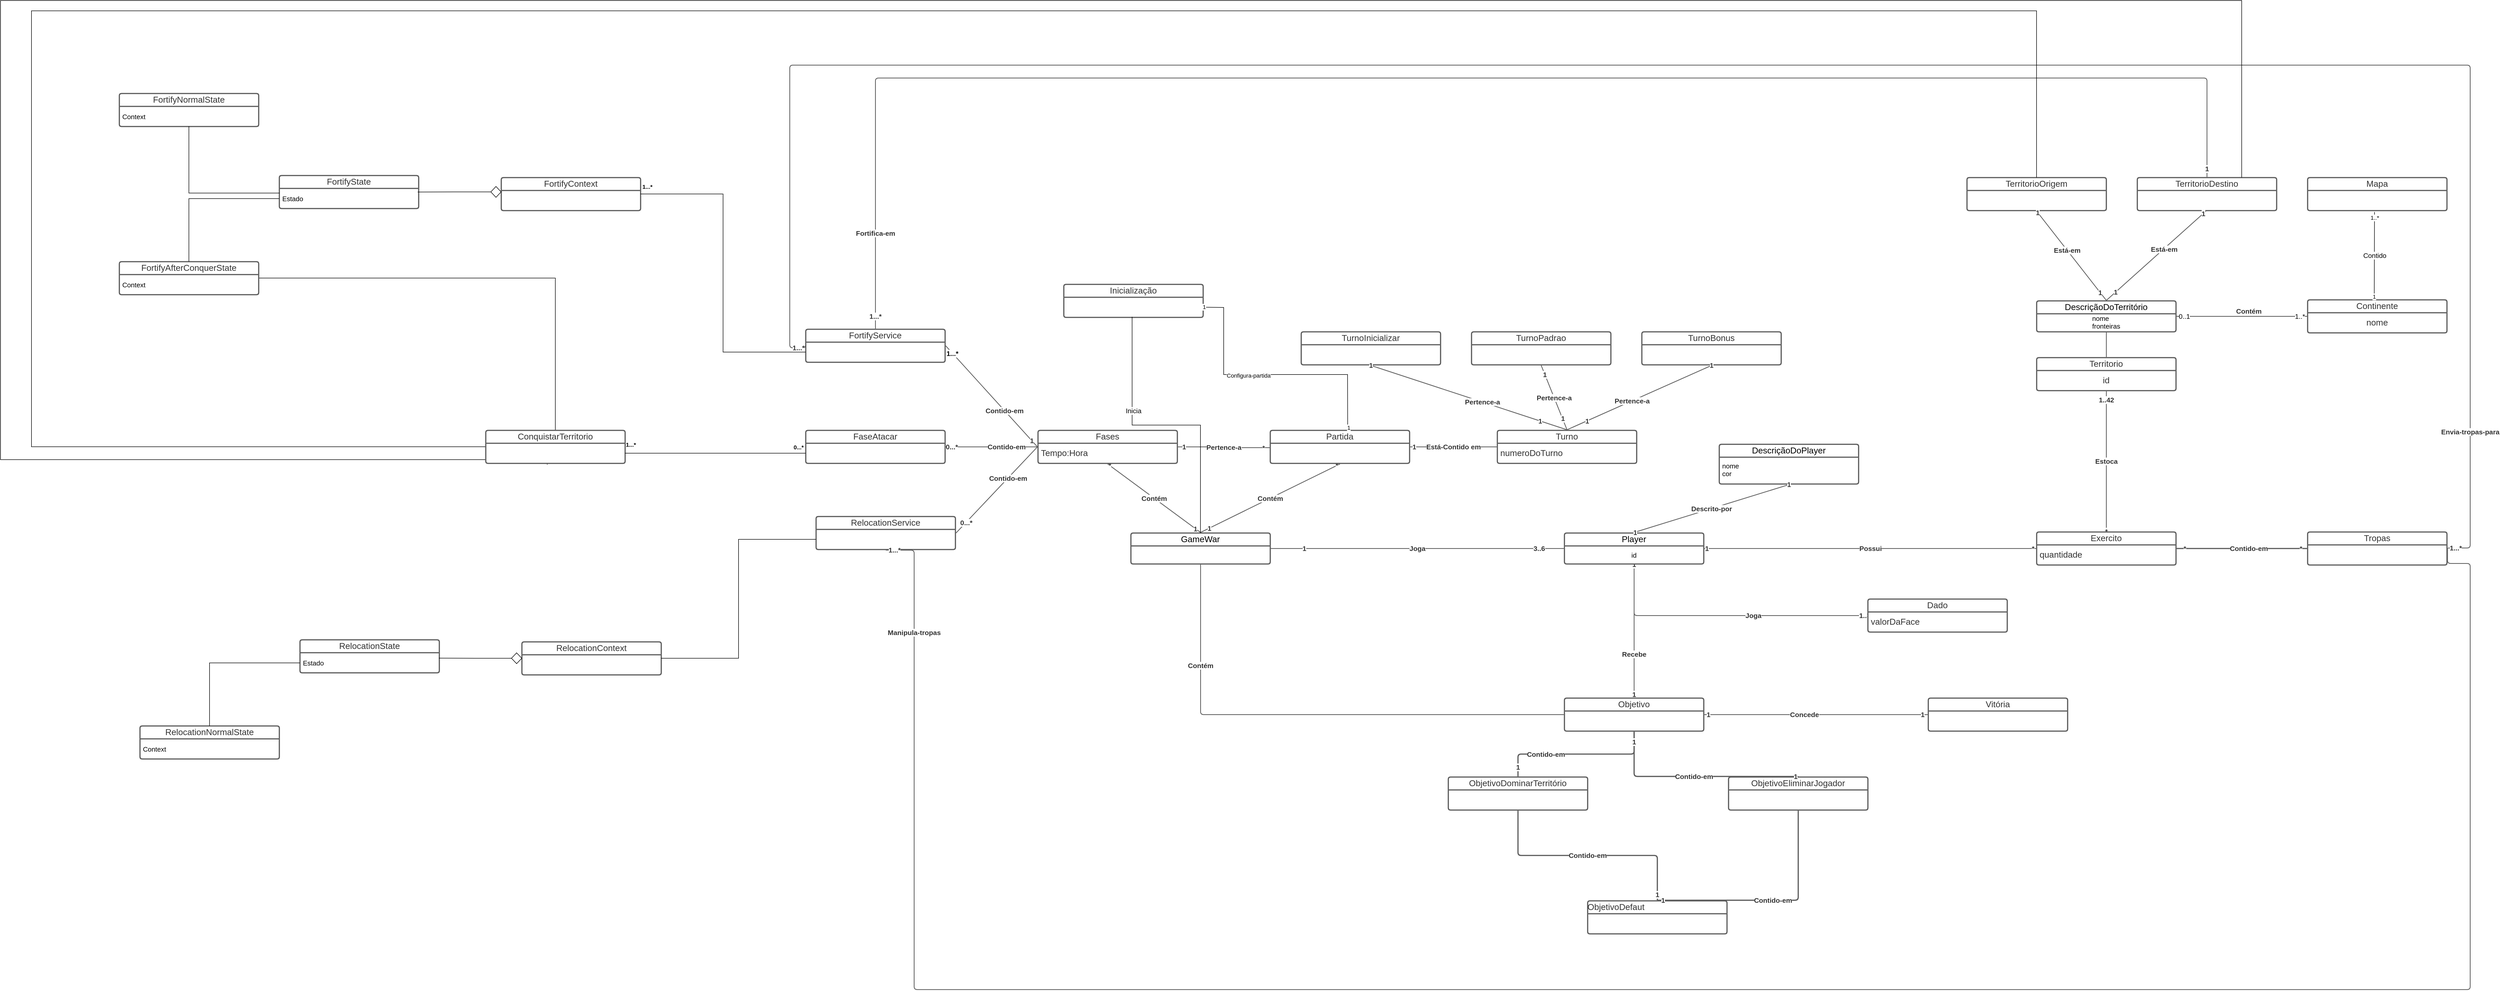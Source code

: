 <mxfile version="22.1.5" type="github">
  <diagram name="Página-1" id="Si-CH14yiZ2v39sJzGTK">
    <mxGraphModel dx="5933" dy="2504" grid="1" gridSize="10" guides="1" tooltips="1" connect="1" arrows="1" fold="1" page="1" pageScale="1" pageWidth="827" pageHeight="1169" math="0" shadow="0">
      <root>
        <mxCell id="0" />
        <mxCell id="1" parent="0" />
        <mxCell id="UsQh6MW5tUThm4Ib8KmH-1" value="" style="html=1;jettySize=18;whiteSpace=wrap;fontSize=13;strokeColor=#5E5E5E;strokeWidth=1.5;rounded=0;startArrow=none;endArrow=none;exitX=0.5;exitY=1.019;exitPerimeter=0;entryX=0.5;entryY=-0.018;entryPerimeter=0;lucidId=5HRyjfB9QeC6;align=center;" edge="1" parent="1" source="UsQh6MW5tUThm4Ib8KmH-32" target="UsQh6MW5tUThm4Ib8KmH-38">
          <mxGeometry width="100" height="100" relative="1" as="geometry">
            <Array as="points" />
          </mxGeometry>
        </mxCell>
        <mxCell id="UsQh6MW5tUThm4Ib8KmH-2" value="Recebe" style="text;html=1;resizable=0;labelBackgroundColor=default;align=center;verticalAlign=middle;fontStyle=1;fontColor=#333333;fontSize=13.3;" vertex="1" parent="UsQh6MW5tUThm4Ib8KmH-1">
          <mxGeometry x="0.35" relative="1" as="geometry" />
        </mxCell>
        <mxCell id="UsQh6MW5tUThm4Ib8KmH-3" value="1" style="text;html=1;resizable=0;labelBackgroundColor=default;align=center;verticalAlign=middle;fontStyle=1;fontColor=#333333;fontSize=13.3;" vertex="1" parent="UsQh6MW5tUThm4Ib8KmH-1">
          <mxGeometry x="0.955" relative="1" as="geometry">
            <mxPoint as="offset" />
          </mxGeometry>
        </mxCell>
        <mxCell id="UsQh6MW5tUThm4Ib8KmH-4" value="" style="html=1;jettySize=18;whiteSpace=wrap;fontSize=13;strokeColor=#5E5E5E;strokeWidth=1.5;rounded=0;startArrow=none;endArrow=none;exitX=1.004;exitY=0.5;exitPerimeter=0;entryX=-0.004;entryY=0.5;entryPerimeter=0;lucidId=.JRyJ6i8JRJA;align=center;" edge="1" parent="1" source="UsQh6MW5tUThm4Ib8KmH-32" target="UsQh6MW5tUThm4Ib8KmH-40">
          <mxGeometry width="100" height="100" relative="1" as="geometry">
            <Array as="points" />
          </mxGeometry>
        </mxCell>
        <mxCell id="UsQh6MW5tUThm4Ib8KmH-5" value="Possui" style="text;html=1;resizable=0;labelBackgroundColor=default;align=center;verticalAlign=middle;fontStyle=1;fontColor=#333333;fontSize=13.3;" vertex="1" parent="UsQh6MW5tUThm4Ib8KmH-4">
          <mxGeometry relative="1" as="geometry" />
        </mxCell>
        <mxCell id="UsQh6MW5tUThm4Ib8KmH-6" value="1" style="text;html=1;resizable=0;labelBackgroundColor=default;align=center;verticalAlign=middle;fontStyle=1;fontColor=#333333;fontSize=13.3;" vertex="1" parent="UsQh6MW5tUThm4Ib8KmH-4">
          <mxGeometry x="-0.986" relative="1" as="geometry">
            <mxPoint as="offset" />
          </mxGeometry>
        </mxCell>
        <mxCell id="UsQh6MW5tUThm4Ib8KmH-7" value="*" style="text;html=1;resizable=0;labelBackgroundColor=default;align=center;verticalAlign=middle;fontStyle=1;fontColor=#333333;fontSize=13.3;" vertex="1" parent="UsQh6MW5tUThm4Ib8KmH-4">
          <mxGeometry x="0.98" relative="1" as="geometry">
            <mxPoint as="offset" />
          </mxGeometry>
        </mxCell>
        <mxCell id="UsQh6MW5tUThm4Ib8KmH-8" value="" style="html=1;jettySize=18;whiteSpace=wrap;fontSize=13;strokeColor=#5E5E5E;strokeWidth=1.5;rounded=1;arcSize=12;edgeStyle=orthogonalEdgeStyle;startArrow=none;endArrow=none;exitX=0.5;exitY=-0.018;exitPerimeter=0;entryX=0.5;entryY=1.018;entryPerimeter=0;lucidId=OKRykUV2qCi_;align=center;" edge="1" parent="1" source="UsQh6MW5tUThm4Ib8KmH-40" target="UsQh6MW5tUThm4Ib8KmH-34">
          <mxGeometry width="100" height="100" relative="1" as="geometry">
            <Array as="points" />
          </mxGeometry>
        </mxCell>
        <mxCell id="UsQh6MW5tUThm4Ib8KmH-9" value="Estoca" style="text;html=1;resizable=0;labelBackgroundColor=default;align=center;verticalAlign=middle;fontStyle=1;fontColor=#333333;fontSize=13.3;" vertex="1" parent="UsQh6MW5tUThm4Ib8KmH-8">
          <mxGeometry relative="1" as="geometry" />
        </mxCell>
        <mxCell id="UsQh6MW5tUThm4Ib8KmH-10" value="*" style="text;html=1;resizable=0;labelBackgroundColor=default;align=center;verticalAlign=middle;fontStyle=1;fontColor=#333333;fontSize=13.3;" vertex="1" parent="UsQh6MW5tUThm4Ib8KmH-8">
          <mxGeometry x="-1" relative="1" as="geometry">
            <mxPoint as="offset" />
          </mxGeometry>
        </mxCell>
        <mxCell id="UsQh6MW5tUThm4Ib8KmH-11" value="1..42" style="text;html=1;resizable=0;labelBackgroundColor=default;align=center;verticalAlign=middle;fontStyle=1;fontColor=#333333;fontSize=13.3;" vertex="1" parent="UsQh6MW5tUThm4Ib8KmH-8">
          <mxGeometry x="0.876" relative="1" as="geometry">
            <mxPoint as="offset" />
          </mxGeometry>
        </mxCell>
        <mxCell id="UsQh6MW5tUThm4Ib8KmH-12" value="" style="html=1;jettySize=18;whiteSpace=wrap;fontSize=13;strokeColor=#5E5E5E;strokeWidth=1.5;rounded=1;arcSize=12;edgeStyle=orthogonalEdgeStyle;startArrow=none;endArrow=none;exitX=0.5;exitY=1.019;exitPerimeter=0;entryX=-0.004;entryY=0.5;entryPerimeter=0;lucidId=pR6ygLj6Zj-I;align=center;" edge="1" parent="1" source="UsQh6MW5tUThm4Ib8KmH-32" target="UsQh6MW5tUThm4Ib8KmH-36">
          <mxGeometry width="100" height="100" relative="1" as="geometry">
            <Array as="points">
              <mxPoint x="525" y="392" />
            </Array>
          </mxGeometry>
        </mxCell>
        <mxCell id="UsQh6MW5tUThm4Ib8KmH-13" value="Joga" style="text;html=1;resizable=0;labelBackgroundColor=default;align=center;verticalAlign=middle;fontStyle=1;fontColor=#333333;fontSize=13.3;" vertex="1" parent="UsQh6MW5tUThm4Ib8KmH-12">
          <mxGeometry x="0.199" relative="1" as="geometry" />
        </mxCell>
        <mxCell id="UsQh6MW5tUThm4Ib8KmH-14" value="1" style="text;html=1;resizable=0;labelBackgroundColor=default;align=center;verticalAlign=middle;fontStyle=1;fontColor=#333333;fontSize=13.3;" vertex="1" parent="UsQh6MW5tUThm4Ib8KmH-12">
          <mxGeometry x="-1" relative="1" as="geometry">
            <mxPoint as="offset" />
          </mxGeometry>
        </mxCell>
        <mxCell id="UsQh6MW5tUThm4Ib8KmH-15" value="1..3" style="text;html=1;resizable=0;labelBackgroundColor=default;align=center;verticalAlign=middle;fontStyle=1;fontColor=#333333;fontSize=13.3;" vertex="1" parent="UsQh6MW5tUThm4Ib8KmH-12">
          <mxGeometry x="0.981" relative="1" as="geometry">
            <mxPoint as="offset" />
          </mxGeometry>
        </mxCell>
        <mxCell id="UsQh6MW5tUThm4Ib8KmH-16" value="" style="html=1;jettySize=18;whiteSpace=wrap;fontSize=13;strokeColor=#5E5E5E;strokeWidth=1.5;rounded=0;startArrow=none;endArrow=none;exitX=0.5;exitY=-0.019;exitPerimeter=0;entryX=0.5;entryY=1.018;entryPerimeter=0;lucidId=g16yzDCr0j7X;align=center;" edge="1" parent="1" source="UsQh6MW5tUThm4Ib8KmH-144" target="UsQh6MW5tUThm4Ib8KmH-24">
          <mxGeometry width="100" height="100" relative="1" as="geometry">
            <Array as="points" />
          </mxGeometry>
        </mxCell>
        <mxCell id="UsQh6MW5tUThm4Ib8KmH-17" value="Contém" style="text;html=1;resizable=0;labelBackgroundColor=default;align=center;verticalAlign=middle;fontStyle=1;fontColor=#333333;fontSize=13.3;" vertex="1" parent="UsQh6MW5tUThm4Ib8KmH-16">
          <mxGeometry relative="1" as="geometry" />
        </mxCell>
        <mxCell id="UsQh6MW5tUThm4Ib8KmH-18" value="1" style="text;html=1;resizable=0;labelBackgroundColor=default;align=center;verticalAlign=middle;fontStyle=1;fontColor=#333333;fontSize=13.3;" vertex="1" parent="UsQh6MW5tUThm4Ib8KmH-16">
          <mxGeometry x="-0.886" relative="1" as="geometry">
            <mxPoint as="offset" />
          </mxGeometry>
        </mxCell>
        <mxCell id="UsQh6MW5tUThm4Ib8KmH-19" value="*" style="text;html=1;resizable=0;labelBackgroundColor=default;align=center;verticalAlign=middle;fontStyle=1;fontColor=#333333;fontSize=13.3;" vertex="1" parent="UsQh6MW5tUThm4Ib8KmH-16">
          <mxGeometry x="0.957" relative="1" as="geometry">
            <mxPoint as="offset" />
          </mxGeometry>
        </mxCell>
        <mxCell id="UsQh6MW5tUThm4Ib8KmH-20" value="" style="html=1;jettySize=18;whiteSpace=wrap;fontSize=13;strokeColor=#5E5E5E;strokeWidth=1.5;rounded=0;startArrow=none;endArrow=none;exitX=0.5;exitY=-0.019;exitPerimeter=0;entryX=0.5;entryY=1.018;entryPerimeter=0;lucidId=j16ye~xrxjlp;align=center;" edge="1" parent="1" source="UsQh6MW5tUThm4Ib8KmH-144" target="UsQh6MW5tUThm4Ib8KmH-30">
          <mxGeometry width="100" height="100" relative="1" as="geometry">
            <Array as="points" />
          </mxGeometry>
        </mxCell>
        <mxCell id="UsQh6MW5tUThm4Ib8KmH-21" value="Contém" style="text;html=1;resizable=0;labelBackgroundColor=default;align=center;verticalAlign=middle;fontStyle=1;fontColor=#333333;fontSize=13.3;" vertex="1" parent="UsQh6MW5tUThm4Ib8KmH-20">
          <mxGeometry relative="1" as="geometry" />
        </mxCell>
        <mxCell id="UsQh6MW5tUThm4Ib8KmH-22" value="1" style="text;html=1;resizable=0;labelBackgroundColor=default;align=center;verticalAlign=middle;fontStyle=1;fontColor=#333333;fontSize=13.3;" vertex="1" parent="UsQh6MW5tUThm4Ib8KmH-20">
          <mxGeometry x="-0.874" relative="1" as="geometry">
            <mxPoint as="offset" />
          </mxGeometry>
        </mxCell>
        <mxCell id="UsQh6MW5tUThm4Ib8KmH-23" value="*" style="text;html=1;resizable=0;labelBackgroundColor=default;align=center;verticalAlign=middle;fontStyle=1;fontColor=#333333;fontSize=13.3;" vertex="1" parent="UsQh6MW5tUThm4Ib8KmH-20">
          <mxGeometry x="0.955" relative="1" as="geometry">
            <mxPoint as="offset" />
          </mxGeometry>
        </mxCell>
        <mxCell id="UsQh6MW5tUThm4Ib8KmH-24" value="Fases" style="html=1;overflow=block;blockSpacing=1;swimlane;childLayout=stackLayout;horizontal=1;horizontalStack=0;resizeParent=1;resizeParentMax=0;resizeLast=0;collapsible=0;fontStyle=0;marginBottom=0;swimlaneFillColor=#ffffff;startSize=25;whiteSpace=wrap;fontSize=16.7;fontColor=#333333;align=center;spacing=0;strokeColor=#5e5e5e;strokeOpacity=100;rounded=1;absoluteArcSize=1;arcSize=9;strokeWidth=2.3;" vertex="1" parent="1">
          <mxGeometry x="-630" y="33" width="270" height="64" as="geometry" />
        </mxCell>
        <mxCell id="UsQh6MW5tUThm4Ib8KmH-25" value="&lt;div align=&quot;left&quot;&gt;&lt;font style=&quot;vertical-align: inherit;&quot;&gt;&lt;font style=&quot;vertical-align: inherit;&quot;&gt;Tempo:Hora&lt;/font&gt;&lt;/font&gt;&lt;/div&gt;" style="part=1;html=1;resizeHeight=0;strokeColor=none;fillColor=none;align=left;verticalAlign=middle;spacingLeft=4;spacingRight=4;overflow=hidden;rotatable=0;points=[[0,0.5],[1,0.5]];portConstraint=eastwest;swimlaneFillColor=#ffffff;strokeOpacity=100;whiteSpace=wrap;fontSize=16.7;fontColor=#333333;" vertex="1" parent="UsQh6MW5tUThm4Ib8KmH-24">
          <mxGeometry y="25" width="270" height="39" as="geometry" />
        </mxCell>
        <mxCell id="UsQh6MW5tUThm4Ib8KmH-26" value="" style="html=1;jettySize=18;whiteSpace=wrap;fontSize=13;strokeColor=#5E5E5E;strokeWidth=1.5;rounded=1;arcSize=12;edgeStyle=orthogonalEdgeStyle;startArrow=none;endArrow=none;exitX=1.004;exitY=0.5;exitPerimeter=0;entryX=-0.004;entryY=0.524;entryPerimeter=0;lucidId=ic7ym-YOa~ux;align=center;" edge="1" parent="1" source="UsQh6MW5tUThm4Ib8KmH-24" target="UsQh6MW5tUThm4Ib8KmH-30">
          <mxGeometry width="100" height="100" relative="1" as="geometry">
            <Array as="points" />
          </mxGeometry>
        </mxCell>
        <mxCell id="UsQh6MW5tUThm4Ib8KmH-27" value="Pertence-a" style="text;html=1;resizable=0;labelBackgroundColor=default;align=center;verticalAlign=middle;fontStyle=1;fontColor=#333333;fontSize=13.3;" vertex="1" parent="UsQh6MW5tUThm4Ib8KmH-26">
          <mxGeometry relative="1" as="geometry" />
        </mxCell>
        <mxCell id="UsQh6MW5tUThm4Ib8KmH-28" value="1" style="text;html=1;resizable=0;labelBackgroundColor=default;align=center;verticalAlign=middle;fontStyle=1;fontColor=#333333;fontSize=13.3;" vertex="1" parent="UsQh6MW5tUThm4Ib8KmH-26">
          <mxGeometry x="-0.873" relative="1" as="geometry">
            <mxPoint as="offset" />
          </mxGeometry>
        </mxCell>
        <mxCell id="UsQh6MW5tUThm4Ib8KmH-29" value="*" style="text;html=1;resizable=0;labelBackgroundColor=default;align=center;verticalAlign=middle;fontStyle=1;fontColor=#333333;fontSize=13.3;" vertex="1" parent="UsQh6MW5tUThm4Ib8KmH-26">
          <mxGeometry x="0.865" relative="1" as="geometry">
            <mxPoint as="offset" />
          </mxGeometry>
        </mxCell>
        <mxCell id="UsQh6MW5tUThm4Ib8KmH-30" value="Partida" style="html=1;overflow=block;blockSpacing=1;swimlane;childLayout=stackLayout;horizontal=1;horizontalStack=0;resizeParent=1;resizeParentMax=0;resizeLast=0;collapsible=0;fontStyle=0;marginBottom=0;swimlaneFillColor=#ffffff;startSize=25;whiteSpace=wrap;fontSize=16.7;fontColor=#333333;align=center;spacing=0;strokeColor=#5e5e5e;strokeOpacity=100;rounded=1;absoluteArcSize=1;arcSize=9;strokeWidth=2.3;" vertex="1" parent="1">
          <mxGeometry x="-180" y="33" width="270" height="64" as="geometry" />
        </mxCell>
        <mxCell id="UsQh6MW5tUThm4Ib8KmH-31" value="" style="part=1;html=1;resizeHeight=0;strokeColor=none;fillColor=none;align=center;verticalAlign=middle;spacingLeft=4;spacingRight=4;overflow=hidden;rotatable=0;points=[[0,0.5],[1,0.5]];portConstraint=eastwest;swimlaneFillColor=#ffffff;strokeOpacity=100;whiteSpace=wrap;fontSize=13;" vertex="1" parent="UsQh6MW5tUThm4Ib8KmH-30">
          <mxGeometry y="25" width="270" height="39" as="geometry" />
        </mxCell>
        <mxCell id="UsQh6MW5tUThm4Ib8KmH-32" value="Player" style="html=1;overflow=block;blockSpacing=1;swimlane;childLayout=stackLayout;horizontal=1;horizontalStack=0;resizeParent=1;resizeParentMax=0;resizeLast=0;collapsible=0;fontStyle=0;marginBottom=0;swimlaneFillColor=#ffffff;startSize=25;whiteSpace=wrap;fontSize=16.7;align=center;spacing=0;strokeColor=#5e5e5e;strokeOpacity=100;rounded=1;absoluteArcSize=1;arcSize=9;strokeWidth=2.3;" vertex="1" parent="1">
          <mxGeometry x="390" y="232" width="270" height="60" as="geometry" />
        </mxCell>
        <mxCell id="UsQh6MW5tUThm4Ib8KmH-33" value="id" style="part=1;html=1;resizeHeight=0;strokeColor=none;fillColor=none;align=center;verticalAlign=middle;spacingLeft=4;spacingRight=4;overflow=hidden;rotatable=0;points=[[0,0.5],[1,0.5]];portConstraint=eastwest;swimlaneFillColor=#ffffff;strokeOpacity=100;whiteSpace=wrap;fontSize=13;" vertex="1" parent="UsQh6MW5tUThm4Ib8KmH-32">
          <mxGeometry y="25" width="270" height="35" as="geometry" />
        </mxCell>
        <mxCell id="UsQh6MW5tUThm4Ib8KmH-34" value="Territorio" style="html=1;overflow=block;blockSpacing=1;swimlane;childLayout=stackLayout;horizontal=1;horizontalStack=0;resizeParent=1;resizeParentMax=0;resizeLast=0;collapsible=0;fontStyle=0;marginBottom=0;swimlaneFillColor=#ffffff;startSize=25;whiteSpace=wrap;fontSize=16.7;fontColor=#333333;align=center;spacing=0;strokeColor=#5e5e5e;strokeOpacity=100;rounded=1;absoluteArcSize=1;arcSize=9;strokeWidth=2.3;" vertex="1" parent="1">
          <mxGeometry x="1305" y="-108" width="270" height="64" as="geometry" />
        </mxCell>
        <mxCell id="UsQh6MW5tUThm4Ib8KmH-35" value="id" style="part=1;html=1;resizeHeight=0;strokeColor=none;fillColor=none;align=center;verticalAlign=middle;spacingLeft=4;spacingRight=4;overflow=hidden;rotatable=0;points=[[0,0.5],[1,0.5]];portConstraint=eastwest;swimlaneFillColor=#ffffff;strokeOpacity=100;whiteSpace=wrap;fontSize=16.7;fontColor=#333333;" vertex="1" parent="UsQh6MW5tUThm4Ib8KmH-34">
          <mxGeometry y="25" width="270" height="39" as="geometry" />
        </mxCell>
        <mxCell id="UsQh6MW5tUThm4Ib8KmH-36" value="Dado" style="html=1;overflow=block;blockSpacing=1;swimlane;childLayout=stackLayout;horizontal=1;horizontalStack=0;resizeParent=1;resizeParentMax=0;resizeLast=0;collapsible=0;fontStyle=0;marginBottom=0;swimlaneFillColor=#ffffff;startSize=25;whiteSpace=wrap;fontSize=16.7;fontColor=#333333;align=center;spacing=0;strokeColor=#5e5e5e;strokeOpacity=100;rounded=1;absoluteArcSize=1;arcSize=9;strokeWidth=2.3;" vertex="1" parent="1">
          <mxGeometry x="978" y="360" width="270" height="64" as="geometry" />
        </mxCell>
        <mxCell id="UsQh6MW5tUThm4Ib8KmH-37" value="&lt;div align=&quot;left&quot;&gt;valorDaFace&lt;/div&gt;" style="part=1;html=1;resizeHeight=0;strokeColor=none;fillColor=none;align=left;verticalAlign=middle;spacingLeft=4;spacingRight=4;overflow=hidden;rotatable=0;points=[[0,0.5],[1,0.5]];portConstraint=eastwest;swimlaneFillColor=#ffffff;strokeOpacity=100;whiteSpace=wrap;fontSize=16.7;fontColor=#333333;" vertex="1" parent="UsQh6MW5tUThm4Ib8KmH-36">
          <mxGeometry y="25" width="270" height="39" as="geometry" />
        </mxCell>
        <mxCell id="UsQh6MW5tUThm4Ib8KmH-38" value="Objetivo" style="html=1;overflow=block;blockSpacing=1;swimlane;childLayout=stackLayout;horizontal=1;horizontalStack=0;resizeParent=1;resizeParentMax=0;resizeLast=0;collapsible=0;fontStyle=0;marginBottom=0;swimlaneFillColor=#ffffff;startSize=25;whiteSpace=wrap;fontSize=16.7;fontColor=#333333;align=center;spacing=0;strokeColor=#5e5e5e;strokeOpacity=100;rounded=1;absoluteArcSize=1;arcSize=9;strokeWidth=2.3;" vertex="1" parent="1">
          <mxGeometry x="390" y="552" width="270" height="64" as="geometry" />
        </mxCell>
        <mxCell id="UsQh6MW5tUThm4Ib8KmH-39" value="" style="part=1;html=1;resizeHeight=0;strokeColor=none;fillColor=none;align=center;verticalAlign=middle;spacingLeft=4;spacingRight=4;overflow=hidden;rotatable=0;points=[[0,0.5],[1,0.5]];portConstraint=eastwest;swimlaneFillColor=#ffffff;strokeOpacity=100;whiteSpace=wrap;fontSize=13;" vertex="1" parent="UsQh6MW5tUThm4Ib8KmH-38">
          <mxGeometry y="25" width="270" height="39" as="geometry" />
        </mxCell>
        <mxCell id="UsQh6MW5tUThm4Ib8KmH-40" value="Exercito" style="html=1;overflow=block;blockSpacing=1;swimlane;childLayout=stackLayout;horizontal=1;horizontalStack=0;resizeParent=1;resizeParentMax=0;resizeLast=0;collapsible=0;fontStyle=0;marginBottom=0;swimlaneFillColor=#ffffff;startSize=25;whiteSpace=wrap;fontSize=16.7;fontColor=#333333;align=center;spacing=0;strokeColor=#5e5e5e;strokeOpacity=100;rounded=1;absoluteArcSize=1;arcSize=9;strokeWidth=2.3;" vertex="1" parent="1">
          <mxGeometry x="1305" y="230" width="270" height="64" as="geometry" />
        </mxCell>
        <mxCell id="UsQh6MW5tUThm4Ib8KmH-41" value="&lt;div align=&quot;left&quot;&gt;quantidade&lt;/div&gt;" style="part=1;html=1;resizeHeight=0;strokeColor=none;fillColor=none;align=left;verticalAlign=middle;spacingLeft=4;spacingRight=4;overflow=hidden;rotatable=0;points=[[0,0.5],[1,0.5]];portConstraint=eastwest;swimlaneFillColor=#ffffff;strokeOpacity=100;whiteSpace=wrap;fontSize=16.7;fontColor=#333333;" vertex="1" parent="UsQh6MW5tUThm4Ib8KmH-40">
          <mxGeometry y="25" width="270" height="39" as="geometry" />
        </mxCell>
        <mxCell id="UsQh6MW5tUThm4Ib8KmH-42" value="&lt;font style=&quot;vertical-align: inherit;&quot;&gt;&lt;font style=&quot;vertical-align: inherit;&quot;&gt;FortifyService&lt;/font&gt;&lt;/font&gt;" style="html=1;overflow=block;blockSpacing=1;swimlane;childLayout=stackLayout;horizontal=1;horizontalStack=0;resizeParent=1;resizeParentMax=0;resizeLast=0;collapsible=0;fontStyle=0;marginBottom=0;swimlaneFillColor=#ffffff;startSize=25;whiteSpace=wrap;fontSize=16.7;fontColor=#333333;align=center;spacing=0;strokeColor=#5e5e5e;strokeOpacity=100;rounded=1;absoluteArcSize=1;arcSize=9;strokeWidth=2.3;" vertex="1" parent="1">
          <mxGeometry x="-1080" y="-163" width="270" height="64" as="geometry" />
        </mxCell>
        <mxCell id="UsQh6MW5tUThm4Ib8KmH-43" value="" style="part=1;html=1;resizeHeight=0;strokeColor=none;fillColor=none;align=center;verticalAlign=middle;spacingLeft=4;spacingRight=4;overflow=hidden;rotatable=0;points=[[0,0.5],[1,0.5]];portConstraint=eastwest;swimlaneFillColor=#ffffff;strokeOpacity=100;whiteSpace=wrap;fontSize=13;" vertex="1" parent="UsQh6MW5tUThm4Ib8KmH-42">
          <mxGeometry y="25" width="270" height="39" as="geometry" />
        </mxCell>
        <mxCell id="UsQh6MW5tUThm4Ib8KmH-44" value="FaseAtacar" style="html=1;overflow=block;blockSpacing=1;swimlane;childLayout=stackLayout;horizontal=1;horizontalStack=0;resizeParent=1;resizeParentMax=0;resizeLast=0;collapsible=0;fontStyle=0;marginBottom=0;swimlaneFillColor=#ffffff;startSize=25;whiteSpace=wrap;fontSize=16.7;fontColor=#333333;align=center;spacing=0;strokeColor=#5e5e5e;strokeOpacity=100;rounded=1;absoluteArcSize=1;arcSize=9;strokeWidth=2.3;" vertex="1" parent="1">
          <mxGeometry x="-1080" y="33" width="270" height="64" as="geometry" />
        </mxCell>
        <mxCell id="UsQh6MW5tUThm4Ib8KmH-45" value="" style="part=1;html=1;resizeHeight=0;strokeColor=none;fillColor=none;align=center;verticalAlign=middle;spacingLeft=4;spacingRight=4;overflow=hidden;rotatable=0;points=[[0,0.5],[1,0.5]];portConstraint=eastwest;swimlaneFillColor=#ffffff;strokeOpacity=100;whiteSpace=wrap;fontSize=13;" vertex="1" parent="UsQh6MW5tUThm4Ib8KmH-44">
          <mxGeometry y="25" width="270" height="39" as="geometry" />
        </mxCell>
        <mxCell id="UsQh6MW5tUThm4Ib8KmH-46" value="&lt;font style=&quot;vertical-align: inherit;&quot;&gt;&lt;font style=&quot;vertical-align: inherit;&quot;&gt;RelocationService&lt;/font&gt;&lt;/font&gt;" style="html=1;overflow=block;blockSpacing=1;swimlane;childLayout=stackLayout;horizontal=1;horizontalStack=0;resizeParent=1;resizeParentMax=0;resizeLast=0;collapsible=0;fontStyle=0;marginBottom=0;swimlaneFillColor=#ffffff;startSize=25;whiteSpace=wrap;fontSize=16.7;fontColor=#333333;align=center;spacing=0;strokeColor=#5e5e5e;strokeOpacity=100;rounded=1;absoluteArcSize=1;arcSize=9;strokeWidth=2.3;" vertex="1" parent="1">
          <mxGeometry x="-1060" y="200" width="270" height="64" as="geometry" />
        </mxCell>
        <mxCell id="UsQh6MW5tUThm4Ib8KmH-47" value="" style="part=1;html=1;resizeHeight=0;strokeColor=none;fillColor=none;align=center;verticalAlign=middle;spacingLeft=4;spacingRight=4;overflow=hidden;rotatable=0;points=[[0,0.5],[1,0.5]];portConstraint=eastwest;swimlaneFillColor=#ffffff;strokeOpacity=100;whiteSpace=wrap;fontSize=13;" vertex="1" parent="UsQh6MW5tUThm4Ib8KmH-46">
          <mxGeometry y="25" width="270" height="39" as="geometry" />
        </mxCell>
        <mxCell id="UsQh6MW5tUThm4Ib8KmH-48" value="" style="html=1;jettySize=18;whiteSpace=wrap;fontSize=13;strokeColor=#5E5E5E;strokeWidth=1.5;rounded=0;startArrow=none;endArrow=none;exitX=1.004;exitY=0.5;exitPerimeter=0;entryX=-0.004;entryY=0.5;entryPerimeter=0;lucidId=03fALjLhYcYY;align=center;" edge="1" parent="1" source="UsQh6MW5tUThm4Ib8KmH-42" target="UsQh6MW5tUThm4Ib8KmH-24">
          <mxGeometry width="100" height="100" relative="1" as="geometry">
            <Array as="points" />
          </mxGeometry>
        </mxCell>
        <mxCell id="UsQh6MW5tUThm4Ib8KmH-49" value="Contido-em" style="text;html=1;resizable=0;labelBackgroundColor=default;align=center;verticalAlign=middle;fontStyle=1;fontColor=#333333;fontSize=13.3;" vertex="1" parent="UsQh6MW5tUThm4Ib8KmH-48">
          <mxGeometry x="0.281" relative="1" as="geometry" />
        </mxCell>
        <mxCell id="UsQh6MW5tUThm4Ib8KmH-50" value="1" style="text;html=1;resizable=0;labelBackgroundColor=default;align=center;verticalAlign=middle;fontStyle=1;fontColor=#333333;fontSize=13.3;" vertex="1" parent="UsQh6MW5tUThm4Ib8KmH-48">
          <mxGeometry x="0.869" relative="1" as="geometry">
            <mxPoint as="offset" />
          </mxGeometry>
        </mxCell>
        <mxCell id="UsQh6MW5tUThm4Ib8KmH-51" value="1...*" style="text;html=1;resizable=0;labelBackgroundColor=default;align=center;verticalAlign=middle;fontStyle=1;fontSize=13;" vertex="1" parent="UsQh6MW5tUThm4Ib8KmH-48">
          <mxGeometry x="-0.851" relative="1" as="geometry">
            <mxPoint as="offset" />
          </mxGeometry>
        </mxCell>
        <mxCell id="UsQh6MW5tUThm4Ib8KmH-52" value="" style="html=1;jettySize=18;whiteSpace=wrap;fontSize=13;strokeColor=#5E5E5E;strokeWidth=1.5;rounded=1;arcSize=12;edgeStyle=orthogonalEdgeStyle;startArrow=none;endArrow=none;exitX=1.004;exitY=0.5;exitPerimeter=0;entryX=-0.004;entryY=0.5;entryPerimeter=0;lucidId=f5fABDdCmkVi;align=center;" edge="1" parent="1" source="UsQh6MW5tUThm4Ib8KmH-44" target="UsQh6MW5tUThm4Ib8KmH-24">
          <mxGeometry width="100" height="100" relative="1" as="geometry">
            <Array as="points" />
          </mxGeometry>
        </mxCell>
        <mxCell id="UsQh6MW5tUThm4Ib8KmH-53" value="0...*" style="text;html=1;resizable=0;labelBackgroundColor=default;align=center;verticalAlign=middle;fontStyle=1;fontColor=#333333;fontSize=13.3;" vertex="1" parent="UsQh6MW5tUThm4Ib8KmH-52">
          <mxGeometry x="-0.872" relative="1" as="geometry">
            <mxPoint as="offset" />
          </mxGeometry>
        </mxCell>
        <mxCell id="UsQh6MW5tUThm4Ib8KmH-54" value="Contido-em" style="text;html=1;resizable=0;labelBackgroundColor=default;align=center;verticalAlign=middle;fontStyle=1;fontColor=#333333;fontSize=13.3;" vertex="1" parent="UsQh6MW5tUThm4Ib8KmH-52">
          <mxGeometry x="0.328" relative="1" as="geometry" />
        </mxCell>
        <mxCell id="UsQh6MW5tUThm4Ib8KmH-55" value="" style="html=1;jettySize=18;whiteSpace=wrap;fontSize=13;strokeColor=#5E5E5E;strokeWidth=1.5;rounded=0;startArrow=none;endArrow=none;exitX=1.004;exitY=0.5;exitPerimeter=0;entryX=-0.004;entryY=0.5;entryPerimeter=0;lucidId=l5fAMesn.4vy;align=center;" edge="1" parent="1" source="UsQh6MW5tUThm4Ib8KmH-46" target="UsQh6MW5tUThm4Ib8KmH-24">
          <mxGeometry width="100" height="100" relative="1" as="geometry">
            <Array as="points" />
          </mxGeometry>
        </mxCell>
        <mxCell id="UsQh6MW5tUThm4Ib8KmH-56" value="0...*" style="text;html=1;resizable=0;labelBackgroundColor=default;align=center;verticalAlign=middle;fontStyle=1;fontColor=#333333;fontSize=13.3;" vertex="1" parent="UsQh6MW5tUThm4Ib8KmH-55">
          <mxGeometry x="-0.752" relative="1" as="geometry">
            <mxPoint as="offset" />
          </mxGeometry>
        </mxCell>
        <mxCell id="UsQh6MW5tUThm4Ib8KmH-57" value="Contido-em" style="text;html=1;resizable=0;labelBackgroundColor=default;align=center;verticalAlign=middle;fontStyle=1;fontColor=#333333;fontSize=13.3;" vertex="1" parent="UsQh6MW5tUThm4Ib8KmH-55">
          <mxGeometry x="0.273" relative="1" as="geometry" />
        </mxCell>
        <mxCell id="UsQh6MW5tUThm4Ib8KmH-58" value="Continente" style="html=1;overflow=block;blockSpacing=1;swimlane;childLayout=stackLayout;horizontal=1;horizontalStack=0;resizeParent=1;resizeParentMax=0;resizeLast=0;collapsible=0;fontStyle=0;marginBottom=0;swimlaneFillColor=#ffffff;startSize=25;whiteSpace=wrap;fontSize=16.7;fontColor=#333333;align=center;spacing=0;strokeColor=#5e5e5e;strokeOpacity=100;rounded=1;absoluteArcSize=1;arcSize=9;strokeWidth=2.3;" vertex="1" parent="1">
          <mxGeometry x="1830" y="-220" width="270" height="64" as="geometry" />
        </mxCell>
        <mxCell id="UsQh6MW5tUThm4Ib8KmH-59" value="nome" style="part=1;html=1;resizeHeight=0;strokeColor=none;fillColor=none;align=center;verticalAlign=middle;spacingLeft=4;spacingRight=4;overflow=hidden;rotatable=0;points=[[0,0.5],[1,0.5]];portConstraint=eastwest;swimlaneFillColor=#ffffff;strokeOpacity=100;whiteSpace=wrap;fontSize=16.7;fontColor=#333333;" vertex="1" parent="UsQh6MW5tUThm4Ib8KmH-58">
          <mxGeometry y="25" width="270" height="39" as="geometry" />
        </mxCell>
        <mxCell id="UsQh6MW5tUThm4Ib8KmH-60" value="" style="html=1;jettySize=18;whiteSpace=wrap;fontSize=13;strokeColor=#5E5E5E;strokeWidth=1.5;rounded=1;arcSize=12;edgeStyle=orthogonalEdgeStyle;startArrow=none;endArrow=none;exitX=-0.004;exitY=0.5;exitPerimeter=0;entryX=1.004;entryY=0.5;entryPerimeter=0;lucidId=ZggAJ.CfdNf1;align=center;" edge="1" parent="1" source="UsQh6MW5tUThm4Ib8KmH-58" target="UsQh6MW5tUThm4Ib8KmH-164">
          <mxGeometry width="100" height="100" relative="1" as="geometry">
            <Array as="points" />
          </mxGeometry>
        </mxCell>
        <mxCell id="UsQh6MW5tUThm4Ib8KmH-61" value="Contém" style="text;html=1;resizable=0;labelBackgroundColor=default;align=center;verticalAlign=middle;fontStyle=1;fontColor=#333333;fontSize=13.3;" vertex="1" parent="UsQh6MW5tUThm4Ib8KmH-60">
          <mxGeometry x="-0.104" relative="1" as="geometry">
            <mxPoint y="-10" as="offset" />
          </mxGeometry>
        </mxCell>
        <mxCell id="UsQh6MW5tUThm4Ib8KmH-62" value="1..*" style="text;html=1;resizable=0;labelBackgroundColor=default;align=center;verticalAlign=middle;fontSize=13;" vertex="1" parent="UsQh6MW5tUThm4Ib8KmH-60">
          <mxGeometry x="-0.885" relative="1" as="geometry">
            <mxPoint as="offset" />
          </mxGeometry>
        </mxCell>
        <mxCell id="UsQh6MW5tUThm4Ib8KmH-63" value="0..1" style="text;html=1;resizable=0;labelBackgroundColor=default;align=center;verticalAlign=middle;fontSize=13;" vertex="1" parent="UsQh6MW5tUThm4Ib8KmH-60">
          <mxGeometry x="0.888" relative="1" as="geometry">
            <mxPoint as="offset" />
          </mxGeometry>
        </mxCell>
        <mxCell id="UsQh6MW5tUThm4Ib8KmH-64" value="ObjetivoDefaut" style="html=1;overflow=block;blockSpacing=1;swimlane;childLayout=stackLayout;horizontal=1;horizontalStack=0;resizeParent=1;resizeParentMax=0;resizeLast=0;collapsible=0;fontStyle=0;marginBottom=0;swimlaneFillColor=#ffffff;startSize=25;whiteSpace=wrap;fontSize=16.7;fontColor=#333333;align=left;spacing=0;strokeColor=#5e5e5e;strokeOpacity=100;rounded=1;absoluteArcSize=1;arcSize=9;strokeWidth=2.3;" vertex="1" parent="1">
          <mxGeometry x="435" y="945" width="270" height="64" as="geometry" />
        </mxCell>
        <mxCell id="UsQh6MW5tUThm4Ib8KmH-65" value="" style="part=1;html=1;resizeHeight=0;strokeColor=none;fillColor=none;align=left;verticalAlign=middle;spacingLeft=4;spacingRight=4;overflow=hidden;rotatable=0;points=[[0,0.5],[1,0.5]];portConstraint=eastwest;swimlaneFillColor=#ffffff;strokeOpacity=100;whiteSpace=wrap;fontSize=13;" vertex="1" parent="UsQh6MW5tUThm4Ib8KmH-64">
          <mxGeometry y="25" width="270" height="39" as="geometry" />
        </mxCell>
        <mxCell id="UsQh6MW5tUThm4Ib8KmH-66" value="ObjetivoDominarTerritório" style="html=1;overflow=block;blockSpacing=1;swimlane;childLayout=stackLayout;horizontal=1;horizontalStack=0;resizeParent=1;resizeParentMax=0;resizeLast=0;collapsible=0;fontStyle=0;marginBottom=0;swimlaneFillColor=#ffffff;startSize=25;whiteSpace=wrap;fontSize=16.7;fontColor=#333333;align=center;spacing=0;strokeColor=#5e5e5e;strokeOpacity=100;rounded=1;absoluteArcSize=1;arcSize=9;strokeWidth=2.3;" vertex="1" parent="1">
          <mxGeometry x="165" y="705" width="270" height="64" as="geometry" />
        </mxCell>
        <mxCell id="UsQh6MW5tUThm4Ib8KmH-67" value="" style="part=1;html=1;resizeHeight=0;strokeColor=none;fillColor=none;align=center;verticalAlign=middle;spacingLeft=4;spacingRight=4;overflow=hidden;rotatable=0;points=[[0,0.5],[1,0.5]];portConstraint=eastwest;swimlaneFillColor=#ffffff;strokeOpacity=100;whiteSpace=wrap;fontSize=13;" vertex="1" parent="UsQh6MW5tUThm4Ib8KmH-66">
          <mxGeometry y="25" width="270" height="39" as="geometry" />
        </mxCell>
        <mxCell id="UsQh6MW5tUThm4Ib8KmH-68" value="ObjetivoEliminarJogador" style="html=1;overflow=block;blockSpacing=1;swimlane;childLayout=stackLayout;horizontal=1;horizontalStack=0;resizeParent=1;resizeParentMax=0;resizeLast=0;collapsible=0;fontStyle=0;marginBottom=0;swimlaneFillColor=#ffffff;startSize=25;whiteSpace=wrap;fontSize=16.7;fontColor=#333333;align=center;spacing=0;strokeColor=#5e5e5e;strokeOpacity=100;rounded=1;absoluteArcSize=1;arcSize=9;strokeWidth=2.3;" vertex="1" parent="1">
          <mxGeometry x="708" y="705" width="270" height="64" as="geometry" />
        </mxCell>
        <mxCell id="UsQh6MW5tUThm4Ib8KmH-69" value="" style="part=1;html=1;resizeHeight=0;strokeColor=none;fillColor=none;align=center;verticalAlign=middle;spacingLeft=4;spacingRight=4;overflow=hidden;rotatable=0;points=[[0,0.5],[1,0.5]];portConstraint=eastwest;swimlaneFillColor=#ffffff;strokeOpacity=100;whiteSpace=wrap;fontSize=13;" vertex="1" parent="UsQh6MW5tUThm4Ib8KmH-68">
          <mxGeometry y="25" width="270" height="39" as="geometry" />
        </mxCell>
        <mxCell id="UsQh6MW5tUThm4Ib8KmH-70" value="" style="html=1;jettySize=18;whiteSpace=wrap;fontSize=13;strokeColor=#5E5E5E;strokeWidth=2.3;rounded=1;arcSize=12;edgeStyle=orthogonalEdgeStyle;startArrow=none;endArrow=none;exitX=0.5;exitY=-0.018;exitPerimeter=0;entryX=0.5;entryY=1.018;entryPerimeter=0;lucidId=rJgAQ0wlxhJF;align=center;" edge="1" parent="1" source="UsQh6MW5tUThm4Ib8KmH-64" target="UsQh6MW5tUThm4Ib8KmH-66">
          <mxGeometry width="100" height="100" relative="1" as="geometry">
            <Array as="points" />
          </mxGeometry>
        </mxCell>
        <mxCell id="UsQh6MW5tUThm4Ib8KmH-71" value="Contido-em" style="text;html=1;resizable=0;labelBackgroundColor=default;align=center;verticalAlign=middle;fontStyle=1;fontColor=#333333;fontSize=13.3;" vertex="1" parent="UsQh6MW5tUThm4Ib8KmH-70">
          <mxGeometry relative="1" as="geometry" />
        </mxCell>
        <mxCell id="UsQh6MW5tUThm4Ib8KmH-72" value="1" style="text;html=1;resizable=0;labelBackgroundColor=default;align=center;verticalAlign=middle;fontStyle=1;fontColor=#333333;fontSize=13.3;" vertex="1" parent="UsQh6MW5tUThm4Ib8KmH-70">
          <mxGeometry x="-0.95" relative="1" as="geometry">
            <mxPoint as="offset" />
          </mxGeometry>
        </mxCell>
        <mxCell id="UsQh6MW5tUThm4Ib8KmH-73" value="" style="html=1;jettySize=18;whiteSpace=wrap;fontSize=13;strokeColor=#5E5E5E;strokeWidth=2.3;rounded=1;arcSize=12;edgeStyle=orthogonalEdgeStyle;startArrow=none;endArrow=none;exitX=0.5;exitY=-0.018;exitPerimeter=0;entryX=0.5;entryY=1.018;entryPerimeter=0;lucidId=DJgAo~n638NL;align=center;" edge="1" parent="1" source="UsQh6MW5tUThm4Ib8KmH-68" target="UsQh6MW5tUThm4Ib8KmH-38">
          <mxGeometry width="100" height="100" relative="1" as="geometry">
            <Array as="points" />
          </mxGeometry>
        </mxCell>
        <mxCell id="UsQh6MW5tUThm4Ib8KmH-74" value="Contido-em" style="text;html=1;resizable=0;labelBackgroundColor=default;align=center;verticalAlign=middle;fontStyle=1;fontColor=#333333;fontSize=13.3;" vertex="1" parent="UsQh6MW5tUThm4Ib8KmH-73">
          <mxGeometry relative="1" as="geometry" />
        </mxCell>
        <mxCell id="UsQh6MW5tUThm4Ib8KmH-75" value="1" style="text;html=1;resizable=0;labelBackgroundColor=default;align=center;verticalAlign=middle;fontStyle=1;fontColor=#333333;fontSize=13.3;" vertex="1" parent="UsQh6MW5tUThm4Ib8KmH-73">
          <mxGeometry x="-0.973" relative="1" as="geometry">
            <mxPoint as="offset" />
          </mxGeometry>
        </mxCell>
        <mxCell id="UsQh6MW5tUThm4Ib8KmH-76" value="" style="html=1;jettySize=18;whiteSpace=wrap;fontSize=13;strokeColor=#5E5E5E;strokeWidth=2.3;rounded=1;arcSize=12;edgeStyle=orthogonalEdgeStyle;startArrow=none;endArrow=none;exitX=0.5;exitY=-0.018;exitPerimeter=0;entryX=0.5;entryY=1.018;entryPerimeter=0;lucidId=VJgAjEvVEZnG;align=center;" edge="1" parent="1" source="UsQh6MW5tUThm4Ib8KmH-66" target="UsQh6MW5tUThm4Ib8KmH-38">
          <mxGeometry width="100" height="100" relative="1" as="geometry">
            <Array as="points" />
          </mxGeometry>
        </mxCell>
        <mxCell id="UsQh6MW5tUThm4Ib8KmH-77" value="Contido-em" style="text;html=1;resizable=0;labelBackgroundColor=default;align=center;verticalAlign=middle;fontStyle=1;fontColor=#333333;fontSize=13.3;" vertex="1" parent="UsQh6MW5tUThm4Ib8KmH-76">
          <mxGeometry x="-0.379" relative="1" as="geometry" />
        </mxCell>
        <mxCell id="UsQh6MW5tUThm4Ib8KmH-78" value="1" style="text;html=1;resizable=0;labelBackgroundColor=default;align=center;verticalAlign=middle;fontStyle=1;fontColor=#333333;fontSize=13.3;" vertex="1" parent="UsQh6MW5tUThm4Ib8KmH-76">
          <mxGeometry x="0.875" relative="1" as="geometry">
            <mxPoint as="offset" />
          </mxGeometry>
        </mxCell>
        <mxCell id="UsQh6MW5tUThm4Ib8KmH-79" value="1" style="text;html=1;resizable=0;labelBackgroundColor=default;align=center;verticalAlign=middle;fontStyle=1;fontColor=#333333;fontSize=13.3;" vertex="1" parent="UsQh6MW5tUThm4Ib8KmH-76">
          <mxGeometry x="-0.882" relative="1" as="geometry">
            <mxPoint as="offset" />
          </mxGeometry>
        </mxCell>
        <mxCell id="UsQh6MW5tUThm4Ib8KmH-80" value="Tropas" style="html=1;overflow=block;blockSpacing=1;swimlane;childLayout=stackLayout;horizontal=1;horizontalStack=0;resizeParent=1;resizeParentMax=0;resizeLast=0;collapsible=0;fontStyle=0;marginBottom=0;swimlaneFillColor=#ffffff;startSize=25;whiteSpace=wrap;fontSize=16.7;fontColor=#333333;align=center;spacing=0;strokeColor=#5e5e5e;strokeOpacity=100;rounded=1;absoluteArcSize=1;arcSize=9;strokeWidth=2.3;" vertex="1" parent="1">
          <mxGeometry x="1830" y="230" width="270" height="64" as="geometry" />
        </mxCell>
        <mxCell id="UsQh6MW5tUThm4Ib8KmH-81" value="" style="part=1;html=1;resizeHeight=0;strokeColor=none;fillColor=none;align=center;verticalAlign=middle;spacingLeft=4;spacingRight=4;overflow=hidden;rotatable=0;points=[[0,0.5],[1,0.5]];portConstraint=eastwest;swimlaneFillColor=#ffffff;strokeOpacity=100;whiteSpace=wrap;fontSize=13;" vertex="1" parent="UsQh6MW5tUThm4Ib8KmH-80">
          <mxGeometry y="25" width="270" height="39" as="geometry" />
        </mxCell>
        <mxCell id="UsQh6MW5tUThm4Ib8KmH-82" value="" style="html=1;jettySize=18;whiteSpace=wrap;fontSize=13;strokeColor=#5E5E5E;strokeWidth=2.3;rounded=1;arcSize=12;edgeStyle=orthogonalEdgeStyle;startArrow=none;endArrow=none;exitX=-0.004;exitY=0.5;exitPerimeter=0;entryX=1.004;entryY=0.5;entryPerimeter=0;lucidId=XKgAQjtWgNsJ;align=center;" edge="1" parent="1" source="UsQh6MW5tUThm4Ib8KmH-80" target="UsQh6MW5tUThm4Ib8KmH-40">
          <mxGeometry width="100" height="100" relative="1" as="geometry">
            <Array as="points" />
          </mxGeometry>
        </mxCell>
        <mxCell id="UsQh6MW5tUThm4Ib8KmH-83" value="*" style="text;html=1;resizable=0;labelBackgroundColor=default;align=center;verticalAlign=middle;fontStyle=1;fontColor=#333333;fontSize=13.3;" vertex="1" parent="UsQh6MW5tUThm4Ib8KmH-82">
          <mxGeometry x="-0.9" relative="1" as="geometry">
            <mxPoint as="offset" />
          </mxGeometry>
        </mxCell>
        <mxCell id="UsQh6MW5tUThm4Ib8KmH-84" value="*" style="text;html=1;resizable=0;labelBackgroundColor=default;align=center;verticalAlign=middle;fontStyle=1;fontColor=#333333;fontSize=13.3;" vertex="1" parent="UsQh6MW5tUThm4Ib8KmH-82">
          <mxGeometry x="0.877" relative="1" as="geometry">
            <mxPoint as="offset" />
          </mxGeometry>
        </mxCell>
        <mxCell id="UsQh6MW5tUThm4Ib8KmH-85" value="Contido-em" style="text;html=1;resizable=0;labelBackgroundColor=default;align=center;verticalAlign=middle;fontStyle=1;fontColor=#333333;fontSize=13.3;" vertex="1" parent="UsQh6MW5tUThm4Ib8KmH-82">
          <mxGeometry x="-0.103" relative="1" as="geometry" />
        </mxCell>
        <mxCell id="UsQh6MW5tUThm4Ib8KmH-86" value="TerritorioOrigem" style="html=1;overflow=block;blockSpacing=1;swimlane;childLayout=stackLayout;horizontal=1;horizontalStack=0;resizeParent=1;resizeParentMax=0;resizeLast=0;collapsible=0;fontStyle=0;marginBottom=0;swimlaneFillColor=#ffffff;startSize=25;whiteSpace=wrap;fontSize=16.7;fontColor=#333333;align=center;spacing=0;strokeColor=#5e5e5e;strokeOpacity=100;rounded=1;absoluteArcSize=1;arcSize=9;strokeWidth=2.3;" vertex="1" parent="1">
          <mxGeometry x="1170" y="-457" width="270" height="64" as="geometry" />
        </mxCell>
        <mxCell id="UsQh6MW5tUThm4Ib8KmH-87" value="" style="part=1;html=1;resizeHeight=0;strokeColor=none;fillColor=none;align=center;verticalAlign=middle;spacingLeft=4;spacingRight=4;overflow=hidden;rotatable=0;points=[[0,0.5],[1,0.5]];portConstraint=eastwest;swimlaneFillColor=#ffffff;strokeOpacity=100;whiteSpace=wrap;fontSize=13;" vertex="1" parent="UsQh6MW5tUThm4Ib8KmH-86">
          <mxGeometry y="25" width="270" height="39" as="geometry" />
        </mxCell>
        <mxCell id="UsQh6MW5tUThm4Ib8KmH-88" value="TerritorioDestino" style="html=1;overflow=block;blockSpacing=1;swimlane;childLayout=stackLayout;horizontal=1;horizontalStack=0;resizeParent=1;resizeParentMax=0;resizeLast=0;collapsible=0;fontStyle=0;marginBottom=0;swimlaneFillColor=#ffffff;startSize=25;whiteSpace=wrap;fontSize=16.7;fontColor=#333333;align=center;spacing=0;strokeColor=#5e5e5e;strokeOpacity=100;rounded=1;absoluteArcSize=1;arcSize=9;strokeWidth=2.3;" vertex="1" parent="1">
          <mxGeometry x="1500" y="-457" width="270" height="64" as="geometry" />
        </mxCell>
        <mxCell id="UsQh6MW5tUThm4Ib8KmH-89" value="" style="part=1;html=1;resizeHeight=0;strokeColor=none;fillColor=none;align=center;verticalAlign=middle;spacingLeft=4;spacingRight=4;overflow=hidden;rotatable=0;points=[[0,0.5],[1,0.5]];portConstraint=eastwest;swimlaneFillColor=#ffffff;strokeOpacity=100;whiteSpace=wrap;fontSize=13;" vertex="1" parent="UsQh6MW5tUThm4Ib8KmH-88">
          <mxGeometry y="25" width="270" height="39" as="geometry" />
        </mxCell>
        <mxCell id="UsQh6MW5tUThm4Ib8KmH-90" value="" style="html=1;jettySize=18;whiteSpace=wrap;fontSize=13;strokeColor=#5E5E5E;strokeWidth=1.5;rounded=0;startArrow=none;endArrow=none;exitX=0.5;exitY=-0.015;exitPerimeter=0;entryX=0.5;entryY=1.018;entryPerimeter=0;lucidId=_KoA1FjeEuoL;align=center;" edge="1" parent="1" source="UsQh6MW5tUThm4Ib8KmH-164" target="UsQh6MW5tUThm4Ib8KmH-86">
          <mxGeometry width="100" height="100" relative="1" as="geometry">
            <Array as="points" />
          </mxGeometry>
        </mxCell>
        <mxCell id="UsQh6MW5tUThm4Ib8KmH-91" value="1" style="text;html=1;resizable=0;labelBackgroundColor=default;align=center;verticalAlign=middle;fontStyle=1;fontColor=#333333;fontSize=13.3;" vertex="1" parent="UsQh6MW5tUThm4Ib8KmH-90">
          <mxGeometry x="-0.823" relative="1" as="geometry">
            <mxPoint as="offset" />
          </mxGeometry>
        </mxCell>
        <mxCell id="UsQh6MW5tUThm4Ib8KmH-92" value="1" style="text;html=1;resizable=0;labelBackgroundColor=default;align=center;verticalAlign=middle;fontStyle=1;fontColor=#333333;fontSize=13.3;" vertex="1" parent="UsQh6MW5tUThm4Ib8KmH-90">
          <mxGeometry x="0.971" relative="1" as="geometry">
            <mxPoint as="offset" />
          </mxGeometry>
        </mxCell>
        <mxCell id="UsQh6MW5tUThm4Ib8KmH-93" value="Está-em" style="text;html=1;resizable=0;labelBackgroundColor=default;align=center;verticalAlign=middle;fontStyle=1;fontColor=#333333;fontSize=13.3;" vertex="1" parent="UsQh6MW5tUThm4Ib8KmH-90">
          <mxGeometry x="0.126" relative="1" as="geometry" />
        </mxCell>
        <mxCell id="UsQh6MW5tUThm4Ib8KmH-94" value="" style="html=1;jettySize=18;whiteSpace=wrap;fontSize=13;strokeColor=#5E5E5E;strokeWidth=1.5;rounded=0;startArrow=none;endArrow=none;exitX=0.5;exitY=-0.015;exitPerimeter=0;entryX=0.492;entryY=1.018;entryPerimeter=0;lucidId=aLoAtnJwVyGv;align=center;" edge="1" parent="1" source="UsQh6MW5tUThm4Ib8KmH-164" target="UsQh6MW5tUThm4Ib8KmH-88">
          <mxGeometry width="100" height="100" relative="1" as="geometry">
            <Array as="points" />
          </mxGeometry>
        </mxCell>
        <mxCell id="UsQh6MW5tUThm4Ib8KmH-95" value="1" style="text;html=1;resizable=0;labelBackgroundColor=default;align=center;verticalAlign=middle;fontStyle=1;fontColor=#333333;fontSize=13.3;" vertex="1" parent="UsQh6MW5tUThm4Ib8KmH-94">
          <mxGeometry x="-0.81" relative="1" as="geometry">
            <mxPoint as="offset" />
          </mxGeometry>
        </mxCell>
        <mxCell id="UsQh6MW5tUThm4Ib8KmH-96" value="1" style="text;html=1;resizable=0;labelBackgroundColor=default;align=center;verticalAlign=middle;fontStyle=1;fontColor=#333333;fontSize=13.3;" vertex="1" parent="UsQh6MW5tUThm4Ib8KmH-94">
          <mxGeometry x="0.945" relative="1" as="geometry">
            <mxPoint as="offset" />
          </mxGeometry>
        </mxCell>
        <mxCell id="UsQh6MW5tUThm4Ib8KmH-97" value="Está-em" style="text;html=1;resizable=0;labelBackgroundColor=default;align=center;verticalAlign=middle;fontStyle=1;fontColor=#333333;fontSize=13.3;" vertex="1" parent="UsQh6MW5tUThm4Ib8KmH-94">
          <mxGeometry x="0.156" relative="1" as="geometry" />
        </mxCell>
        <mxCell id="UsQh6MW5tUThm4Ib8KmH-110" value="Vitória" style="html=1;overflow=block;blockSpacing=1;swimlane;childLayout=stackLayout;horizontal=1;horizontalStack=0;resizeParent=1;resizeParentMax=0;resizeLast=0;collapsible=0;fontStyle=0;marginBottom=0;swimlaneFillColor=#ffffff;startSize=25;whiteSpace=wrap;fontSize=16.7;fontColor=#333333;align=center;spacing=0;strokeColor=#5e5e5e;strokeOpacity=100;rounded=1;absoluteArcSize=1;arcSize=9;strokeWidth=2.3;" vertex="1" parent="1">
          <mxGeometry x="1095" y="552" width="270" height="64" as="geometry" />
        </mxCell>
        <mxCell id="UsQh6MW5tUThm4Ib8KmH-111" value="" style="part=1;html=1;resizeHeight=0;strokeColor=none;fillColor=none;align=center;verticalAlign=middle;spacingLeft=4;spacingRight=4;overflow=hidden;rotatable=0;points=[[0,0.5],[1,0.5]];portConstraint=eastwest;swimlaneFillColor=#ffffff;strokeOpacity=100;whiteSpace=wrap;fontSize=13;" vertex="1" parent="UsQh6MW5tUThm4Ib8KmH-110">
          <mxGeometry y="25" width="270" height="39" as="geometry" />
        </mxCell>
        <mxCell id="UsQh6MW5tUThm4Ib8KmH-112" value="" style="html=1;jettySize=18;whiteSpace=wrap;fontSize=13;strokeColor=#5E5E5E;strokeWidth=1.5;rounded=1;arcSize=12;edgeStyle=orthogonalEdgeStyle;startArrow=none;endArrow=none;exitX=1.004;exitY=0.5;exitPerimeter=0;entryX=-0.004;entryY=0.5;entryPerimeter=0;lucidId=2.oAl.fwIFDd;align=center;" edge="1" parent="1" source="UsQh6MW5tUThm4Ib8KmH-38" target="UsQh6MW5tUThm4Ib8KmH-110">
          <mxGeometry width="100" height="100" relative="1" as="geometry">
            <Array as="points" />
          </mxGeometry>
        </mxCell>
        <mxCell id="UsQh6MW5tUThm4Ib8KmH-113" value="1" style="text;html=1;resizable=0;labelBackgroundColor=default;align=center;verticalAlign=middle;fontStyle=1;fontColor=#333333;fontSize=13.3;" vertex="1" parent="UsQh6MW5tUThm4Ib8KmH-112">
          <mxGeometry x="0.955" relative="1" as="geometry">
            <mxPoint as="offset" />
          </mxGeometry>
        </mxCell>
        <mxCell id="UsQh6MW5tUThm4Ib8KmH-114" value="1" style="text;html=1;resizable=0;labelBackgroundColor=default;align=center;verticalAlign=middle;fontStyle=1;fontColor=#333333;fontSize=13.3;" vertex="1" parent="UsQh6MW5tUThm4Ib8KmH-112">
          <mxGeometry x="-0.965" relative="1" as="geometry">
            <mxPoint as="offset" />
          </mxGeometry>
        </mxCell>
        <mxCell id="UsQh6MW5tUThm4Ib8KmH-115" value="Concede" style="text;html=1;resizable=0;labelBackgroundColor=default;align=center;verticalAlign=middle;fontStyle=1;fontColor=#333333;fontSize=13.3;" vertex="1" parent="UsQh6MW5tUThm4Ib8KmH-112">
          <mxGeometry x="-0.103" relative="1" as="geometry" />
        </mxCell>
        <mxCell id="UsQh6MW5tUThm4Ib8KmH-116" value="" style="html=1;jettySize=18;whiteSpace=wrap;fontSize=13;strokeColor=#5E5E5E;strokeWidth=1.5;rounded=1;arcSize=12;edgeStyle=orthogonalEdgeStyle;startArrow=none;endArrow=none;exitX=0.5;exitY=-0.018;exitPerimeter=0;entryX=0.5;entryY=-0.018;entryPerimeter=0;lucidId=TdpAzQ-.h5Oz;" edge="1" parent="1" source="UsQh6MW5tUThm4Ib8KmH-42" target="UsQh6MW5tUThm4Ib8KmH-88">
          <mxGeometry width="100" height="100" relative="1" as="geometry">
            <Array as="points">
              <mxPoint x="-945" y="-650" />
              <mxPoint x="1635" y="-650" />
            </Array>
          </mxGeometry>
        </mxCell>
        <mxCell id="UsQh6MW5tUThm4Ib8KmH-117" value="1...*" style="text;html=1;resizable=0;labelBackgroundColor=default;align=center;verticalAlign=middle;fontStyle=1;fontColor=#333333;fontSize=13.3;" vertex="1" parent="UsQh6MW5tUThm4Ib8KmH-116">
          <mxGeometry x="-0.985" relative="1" as="geometry">
            <mxPoint as="offset" />
          </mxGeometry>
        </mxCell>
        <mxCell id="UsQh6MW5tUThm4Ib8KmH-118" value="1" style="text;html=1;resizable=0;labelBackgroundColor=default;align=center;verticalAlign=middle;fontStyle=1;fontColor=#333333;fontSize=13.3;" vertex="1" parent="UsQh6MW5tUThm4Ib8KmH-116">
          <mxGeometry x="0.99" relative="1" as="geometry">
            <mxPoint as="offset" />
          </mxGeometry>
        </mxCell>
        <mxCell id="UsQh6MW5tUThm4Ib8KmH-119" value="Fortifica-em" style="text;html=1;resizable=0;labelBackgroundColor=default;align=center;verticalAlign=middle;fontStyle=1;fontColor=#333333;fontSize=13.3;" vertex="1" parent="UsQh6MW5tUThm4Ib8KmH-116">
          <mxGeometry x="-0.886" relative="1" as="geometry" />
        </mxCell>
        <mxCell id="UsQh6MW5tUThm4Ib8KmH-120" value="" style="html=1;jettySize=18;whiteSpace=wrap;fontSize=13;strokeColor=#5E5E5E;strokeWidth=1.5;rounded=1;arcSize=12;edgeStyle=orthogonalEdgeStyle;startArrow=none;endArrow=none;exitX=1.004;exitY=0.5;exitPerimeter=0;entryX=0.5;entryY=1.018;entryPerimeter=0;lucidId=cMpABxYLxCyw;" edge="1" parent="1" source="UsQh6MW5tUThm4Ib8KmH-80" target="UsQh6MW5tUThm4Ib8KmH-46">
          <mxGeometry width="100" height="100" relative="1" as="geometry">
            <Array as="points">
              <mxPoint x="2145" y="291" />
              <mxPoint x="2145" y="1117" />
              <mxPoint x="-870" y="1117" />
            </Array>
          </mxGeometry>
        </mxCell>
        <mxCell id="UsQh6MW5tUThm4Ib8KmH-121" value="1...*" style="text;html=1;resizable=0;labelBackgroundColor=default;align=center;verticalAlign=middle;fontStyle=1;fontColor=#333333;fontSize=13.3;" vertex="1" parent="UsQh6MW5tUThm4Ib8KmH-120">
          <mxGeometry x="0.993" relative="1" as="geometry">
            <mxPoint as="offset" />
          </mxGeometry>
        </mxCell>
        <mxCell id="UsQh6MW5tUThm4Ib8KmH-122" value="Manipula-tropas" style="text;html=1;resizable=0;labelBackgroundColor=default;align=center;verticalAlign=middle;fontStyle=1;fontColor=#333333;fontSize=13.3;" vertex="1" parent="UsQh6MW5tUThm4Ib8KmH-120">
          <mxGeometry x="0.911" relative="1" as="geometry" />
        </mxCell>
        <mxCell id="UsQh6MW5tUThm4Ib8KmH-123" value="" style="html=1;jettySize=18;whiteSpace=wrap;fontSize=13;strokeColor=#5E5E5E;strokeWidth=1.5;rounded=1;arcSize=12;edgeStyle=orthogonalEdgeStyle;startArrow=none;endArrow=none;exitX=-0.004;exitY=0.5;exitPerimeter=0;entryX=1.004;entryY=0.5;entryPerimeter=0;lucidId=oMpAiKWzd9Sk;" edge="1" parent="1" source="UsQh6MW5tUThm4Ib8KmH-42" target="UsQh6MW5tUThm4Ib8KmH-80">
          <mxGeometry width="100" height="100" relative="1" as="geometry">
            <Array as="points">
              <mxPoint x="-1111" y="-127" />
              <mxPoint x="-1111" y="-675" />
              <mxPoint x="2145" y="-675" />
              <mxPoint x="2145" y="261" />
            </Array>
          </mxGeometry>
        </mxCell>
        <mxCell id="UsQh6MW5tUThm4Ib8KmH-124" value="1...*" style="text;html=1;resizable=0;labelBackgroundColor=default;align=center;verticalAlign=middle;fontStyle=1;fontColor=#333333;fontSize=13.3;" vertex="1" parent="UsQh6MW5tUThm4Ib8KmH-123">
          <mxGeometry x="-0.993" relative="1" as="geometry">
            <mxPoint as="offset" />
          </mxGeometry>
        </mxCell>
        <mxCell id="UsQh6MW5tUThm4Ib8KmH-125" value="1...*" style="text;html=1;resizable=0;labelBackgroundColor=default;align=center;verticalAlign=middle;fontStyle=1;fontColor=#333333;fontSize=13.3;" vertex="1" parent="UsQh6MW5tUThm4Ib8KmH-123">
          <mxGeometry x="0.993" relative="1" as="geometry">
            <mxPoint as="offset" />
          </mxGeometry>
        </mxCell>
        <mxCell id="UsQh6MW5tUThm4Ib8KmH-126" value="Envia-tropas-para" style="text;html=1;resizable=0;labelBackgroundColor=default;align=center;verticalAlign=middle;fontStyle=1;fontColor=#333333;fontSize=13.3;" vertex="1" parent="UsQh6MW5tUThm4Ib8KmH-123">
          <mxGeometry x="0.888" relative="1" as="geometry" />
        </mxCell>
        <mxCell id="UsQh6MW5tUThm4Ib8KmH-127" value="DescriçãoDoPlayer" style="html=1;overflow=block;blockSpacing=1;swimlane;childLayout=stackLayout;horizontal=1;horizontalStack=0;resizeParent=1;resizeParentMax=0;resizeLast=0;collapsible=0;fontStyle=0;marginBottom=0;swimlaneFillColor=#ffffff;startSize=25;whiteSpace=wrap;fontSize=16.7;align=center;spacing=0;strokeColor=#5e5e5e;strokeOpacity=100;rounded=1;absoluteArcSize=1;arcSize=9;strokeWidth=2.3;" vertex="1" parent="1">
          <mxGeometry x="690" y="60" width="270" height="77" as="geometry" />
        </mxCell>
        <mxCell id="UsQh6MW5tUThm4Ib8KmH-128" value="&lt;div align=&quot;left&quot; style=&quot;display: flex; justify-content: null; text-align: null; align-items: baseline; font-size: 0; line-height: 1.25;margin-top: -2px;&quot;&gt;&lt;span&gt;&lt;span style=&quot;font-size:13px;&quot;&gt;nome &lt;br&gt;&lt;/span&gt;&lt;/span&gt;&lt;/div&gt;&lt;div align=&quot;left&quot; style=&quot;display: flex; justify-content: null; text-align: null; align-items: baseline; font-size: 0; line-height: 1.25;margin-top: -2px;&quot;&gt;&lt;span&gt;&lt;span style=&quot;font-size:13px;&quot;&gt;cor&lt;/span&gt;&lt;/span&gt;&lt;/div&gt;" style="part=1;html=1;resizeHeight=0;strokeColor=none;fillColor=none;align=left;verticalAlign=middle;spacingLeft=4;spacingRight=4;overflow=hidden;rotatable=0;points=[[0,0.5],[1,0.5]];portConstraint=eastwest;swimlaneFillColor=#ffffff;strokeOpacity=100;whiteSpace=wrap;fontSize=13;" vertex="1" parent="UsQh6MW5tUThm4Ib8KmH-127">
          <mxGeometry y="25" width="270" height="52" as="geometry" />
        </mxCell>
        <mxCell id="UsQh6MW5tUThm4Ib8KmH-129" value="" style="html=1;jettySize=18;whiteSpace=wrap;fontSize=13;strokeColor=#5E5E5E;strokeWidth=1.5;rounded=0;startArrow=none;endArrow=none;exitX=0.5;exitY=1.015;exitPerimeter=0;entryX=0.5;entryY=-0.019;entryPerimeter=0;lucidId=ucGAamA.Hruo;align=center;" edge="1" parent="1" source="UsQh6MW5tUThm4Ib8KmH-127" target="UsQh6MW5tUThm4Ib8KmH-32">
          <mxGeometry width="100" height="100" relative="1" as="geometry">
            <Array as="points" />
          </mxGeometry>
        </mxCell>
        <mxCell id="UsQh6MW5tUThm4Ib8KmH-130" value="1" style="text;html=1;resizable=0;labelBackgroundColor=default;align=center;verticalAlign=middle;fontStyle=1;fontColor=#333333;fontSize=13.3;" vertex="1" parent="UsQh6MW5tUThm4Ib8KmH-129">
          <mxGeometry x="-1" relative="1" as="geometry">
            <mxPoint as="offset" />
          </mxGeometry>
        </mxCell>
        <mxCell id="UsQh6MW5tUThm4Ib8KmH-131" value="1" style="text;html=1;resizable=0;labelBackgroundColor=default;align=center;verticalAlign=middle;fontStyle=1;fontColor=#333333;fontSize=13.3;" vertex="1" parent="UsQh6MW5tUThm4Ib8KmH-129">
          <mxGeometry x="0.988" relative="1" as="geometry">
            <mxPoint as="offset" />
          </mxGeometry>
        </mxCell>
        <mxCell id="UsQh6MW5tUThm4Ib8KmH-132" value="Descrito-por" style="text;html=1;resizable=0;labelBackgroundColor=default;align=center;verticalAlign=middle;fontStyle=1;fontColor=#333333;fontSize=13.3;" vertex="1" parent="UsQh6MW5tUThm4Ib8KmH-129">
          <mxGeometry relative="1" as="geometry" />
        </mxCell>
        <mxCell id="UsQh6MW5tUThm4Ib8KmH-133" value="Turno" style="html=1;overflow=block;blockSpacing=1;swimlane;childLayout=stackLayout;horizontal=1;horizontalStack=0;resizeParent=1;resizeParentMax=0;resizeLast=0;collapsible=0;fontStyle=0;marginBottom=0;swimlaneFillColor=#ffffff;startSize=25;whiteSpace=wrap;fontSize=16.7;fontColor=#333333;align=center;spacing=0;strokeColor=#5e5e5e;strokeOpacity=100;rounded=1;absoluteArcSize=1;arcSize=9;strokeWidth=2.3;" vertex="1" parent="1">
          <mxGeometry x="260" y="33" width="270" height="64" as="geometry" />
        </mxCell>
        <mxCell id="UsQh6MW5tUThm4Ib8KmH-134" value="&lt;div align=&quot;left&quot;&gt;numeroDoTurno&lt;/div&gt;" style="part=1;html=1;resizeHeight=0;strokeColor=none;fillColor=none;align=left;verticalAlign=middle;spacingLeft=4;spacingRight=4;overflow=hidden;rotatable=0;points=[[0,0.5],[1,0.5]];portConstraint=eastwest;swimlaneFillColor=#ffffff;strokeOpacity=100;whiteSpace=wrap;fontSize=16.7;fontColor=#333333;" vertex="1" parent="UsQh6MW5tUThm4Ib8KmH-133">
          <mxGeometry y="25" width="270" height="39" as="geometry" />
        </mxCell>
        <mxCell id="UsQh6MW5tUThm4Ib8KmH-135" value="" style="html=1;jettySize=18;whiteSpace=wrap;fontSize=13;strokeColor=#5E5E5E;strokeWidth=1.5;rounded=1;arcSize=12;edgeStyle=orthogonalEdgeStyle;startArrow=none;endArrow=none;exitX=1.004;exitY=0.5;exitPerimeter=0;entryX=-0.004;entryY=0.5;entryPerimeter=0;lucidId=-mKAu3pHkbzo;align=center;" edge="1" parent="1" source="UsQh6MW5tUThm4Ib8KmH-30" target="UsQh6MW5tUThm4Ib8KmH-133">
          <mxGeometry width="100" height="100" relative="1" as="geometry">
            <Array as="points" />
          </mxGeometry>
        </mxCell>
        <mxCell id="UsQh6MW5tUThm4Ib8KmH-136" value="Está-Contido em" style="text;html=1;resizable=0;labelBackgroundColor=default;align=center;verticalAlign=middle;fontStyle=1;fontColor=#333333;fontSize=13.3;" vertex="1" parent="UsQh6MW5tUThm4Ib8KmH-135">
          <mxGeometry relative="1" as="geometry" />
        </mxCell>
        <mxCell id="UsQh6MW5tUThm4Ib8KmH-137" value="1" style="text;html=1;resizable=0;labelBackgroundColor=default;align=center;verticalAlign=middle;fontStyle=1;fontColor=#333333;fontSize=13.3;" vertex="1" parent="UsQh6MW5tUThm4Ib8KmH-135">
          <mxGeometry x="-0.907" relative="1" as="geometry">
            <mxPoint as="offset" />
          </mxGeometry>
        </mxCell>
        <mxCell id="UsQh6MW5tUThm4Ib8KmH-138" value="TurnoInicializar" style="html=1;overflow=block;blockSpacing=1;swimlane;childLayout=stackLayout;horizontal=1;horizontalStack=0;resizeParent=1;resizeParentMax=0;resizeLast=0;collapsible=0;fontStyle=0;marginBottom=0;swimlaneFillColor=#ffffff;startSize=25;whiteSpace=wrap;fontSize=16.7;fontColor=#333333;align=center;spacing=0;strokeColor=#5e5e5e;strokeOpacity=100;rounded=1;absoluteArcSize=1;arcSize=9;strokeWidth=2.3;" vertex="1" parent="1">
          <mxGeometry x="-120" y="-158" width="270" height="64" as="geometry" />
        </mxCell>
        <mxCell id="UsQh6MW5tUThm4Ib8KmH-139" value="" style="part=1;html=1;resizeHeight=0;strokeColor=none;fillColor=none;align=center;verticalAlign=middle;spacingLeft=4;spacingRight=4;overflow=hidden;rotatable=0;points=[[0,0.5],[1,0.5]];portConstraint=eastwest;swimlaneFillColor=#ffffff;strokeOpacity=100;whiteSpace=wrap;fontSize=13;" vertex="1" parent="UsQh6MW5tUThm4Ib8KmH-138">
          <mxGeometry y="25" width="270" height="39" as="geometry" />
        </mxCell>
        <mxCell id="UsQh6MW5tUThm4Ib8KmH-140" value="TurnoPadrao" style="html=1;overflow=block;blockSpacing=1;swimlane;childLayout=stackLayout;horizontal=1;horizontalStack=0;resizeParent=1;resizeParentMax=0;resizeLast=0;collapsible=0;fontStyle=0;marginBottom=0;swimlaneFillColor=#ffffff;startSize=25;whiteSpace=wrap;fontSize=16.7;fontColor=#333333;align=center;spacing=0;strokeColor=#5e5e5e;strokeOpacity=100;rounded=1;absoluteArcSize=1;arcSize=9;strokeWidth=2.3;" vertex="1" parent="1">
          <mxGeometry x="210" y="-158" width="270" height="64" as="geometry" />
        </mxCell>
        <mxCell id="UsQh6MW5tUThm4Ib8KmH-141" value="" style="part=1;html=1;resizeHeight=0;strokeColor=none;fillColor=none;align=center;verticalAlign=middle;spacingLeft=4;spacingRight=4;overflow=hidden;rotatable=0;points=[[0,0.5],[1,0.5]];portConstraint=eastwest;swimlaneFillColor=#ffffff;strokeOpacity=100;whiteSpace=wrap;fontSize=13;" vertex="1" parent="UsQh6MW5tUThm4Ib8KmH-140">
          <mxGeometry y="25" width="270" height="39" as="geometry" />
        </mxCell>
        <mxCell id="UsQh6MW5tUThm4Ib8KmH-142" value="TurnoBonus" style="html=1;overflow=block;blockSpacing=1;swimlane;childLayout=stackLayout;horizontal=1;horizontalStack=0;resizeParent=1;resizeParentMax=0;resizeLast=0;collapsible=0;fontStyle=0;marginBottom=0;swimlaneFillColor=#ffffff;startSize=25;whiteSpace=wrap;fontSize=16.7;fontColor=#333333;align=center;spacing=0;strokeColor=#5e5e5e;strokeOpacity=100;rounded=1;absoluteArcSize=1;arcSize=9;strokeWidth=2.3;" vertex="1" parent="1">
          <mxGeometry x="540" y="-158" width="270" height="64" as="geometry" />
        </mxCell>
        <mxCell id="UsQh6MW5tUThm4Ib8KmH-143" value="" style="part=1;html=1;resizeHeight=0;strokeColor=none;fillColor=none;align=center;verticalAlign=middle;spacingLeft=4;spacingRight=4;overflow=hidden;rotatable=0;points=[[0,0.5],[1,0.5]];portConstraint=eastwest;swimlaneFillColor=#ffffff;strokeOpacity=100;whiteSpace=wrap;fontSize=13;" vertex="1" parent="UsQh6MW5tUThm4Ib8KmH-142">
          <mxGeometry y="25" width="270" height="39" as="geometry" />
        </mxCell>
        <mxCell id="UsQh6MW5tUThm4Ib8KmH-144" value="GameWar" style="html=1;overflow=block;blockSpacing=1;swimlane;childLayout=stackLayout;horizontal=1;horizontalStack=0;resizeParent=1;resizeParentMax=0;resizeLast=0;collapsible=0;fontStyle=0;marginBottom=0;swimlaneFillColor=#ffffff;startSize=25;whiteSpace=wrap;fontSize=16.7;align=center;spacing=0;strokeColor=#5e5e5e;strokeOpacity=100;rounded=1;absoluteArcSize=1;arcSize=9;strokeWidth=2.3;" vertex="1" parent="1">
          <mxGeometry x="-450" y="232" width="270" height="60" as="geometry" />
        </mxCell>
        <mxCell id="UsQh6MW5tUThm4Ib8KmH-145" value="" style="part=1;html=1;resizeHeight=0;strokeColor=none;fillColor=none;align=center;verticalAlign=middle;spacingLeft=4;spacingRight=4;overflow=hidden;rotatable=0;points=[[0,0.5],[1,0.5]];portConstraint=eastwest;swimlaneFillColor=#ffffff;strokeOpacity=100;whiteSpace=wrap;fontSize=13;" vertex="1" parent="UsQh6MW5tUThm4Ib8KmH-144">
          <mxGeometry y="25" width="270" height="35" as="geometry" />
        </mxCell>
        <mxCell id="UsQh6MW5tUThm4Ib8KmH-146" value="" style="html=1;jettySize=18;whiteSpace=wrap;fontSize=13;strokeColor=#5E5E5E;strokeWidth=1.5;rounded=0;startArrow=none;endArrow=none;exitX=-0.004;exitY=0.5;exitPerimeter=0;entryX=1.004;entryY=0.5;entryPerimeter=0;lucidId=x80AWIq83TSi;align=center;" edge="1" parent="1" source="UsQh6MW5tUThm4Ib8KmH-32" target="UsQh6MW5tUThm4Ib8KmH-144">
          <mxGeometry width="100" height="100" relative="1" as="geometry">
            <Array as="points" />
          </mxGeometry>
        </mxCell>
        <mxCell id="UsQh6MW5tUThm4Ib8KmH-147" value="Joga" style="text;html=1;resizable=0;labelBackgroundColor=default;align=center;verticalAlign=middle;fontStyle=1;fontColor=#333333;fontSize=13.3;" vertex="1" parent="UsQh6MW5tUThm4Ib8KmH-146">
          <mxGeometry relative="1" as="geometry" />
        </mxCell>
        <mxCell id="UsQh6MW5tUThm4Ib8KmH-148" value="3..6" style="text;html=1;resizable=0;labelBackgroundColor=default;align=center;verticalAlign=middle;fontStyle=1;fontColor=#333333;fontSize=13.3;" vertex="1" parent="UsQh6MW5tUThm4Ib8KmH-146">
          <mxGeometry x="-0.831" relative="1" as="geometry">
            <mxPoint as="offset" />
          </mxGeometry>
        </mxCell>
        <mxCell id="UsQh6MW5tUThm4Ib8KmH-149" value="1" style="text;html=1;resizable=0;labelBackgroundColor=default;align=center;verticalAlign=middle;fontStyle=1;fontColor=#333333;fontSize=13.3;" vertex="1" parent="UsQh6MW5tUThm4Ib8KmH-146">
          <mxGeometry x="0.773" relative="1" as="geometry">
            <mxPoint as="offset" />
          </mxGeometry>
        </mxCell>
        <mxCell id="UsQh6MW5tUThm4Ib8KmH-150" value="" style="html=1;jettySize=18;whiteSpace=wrap;fontSize=13;strokeColor=#5E5E5E;strokeWidth=1.5;rounded=1;arcSize=12;edgeStyle=orthogonalEdgeStyle;startArrow=none;endArrow=none;exitX=-0.004;exitY=0.5;exitPerimeter=0;entryX=0.5;entryY=1.019;entryPerimeter=0;lucidId=e_0A_ncLwYVw;align=center;" edge="1" parent="1" source="UsQh6MW5tUThm4Ib8KmH-38" target="UsQh6MW5tUThm4Ib8KmH-144">
          <mxGeometry width="100" height="100" relative="1" as="geometry">
            <Array as="points" />
          </mxGeometry>
        </mxCell>
        <mxCell id="UsQh6MW5tUThm4Ib8KmH-151" value="Contém" style="text;html=1;resizable=0;labelBackgroundColor=default;align=center;verticalAlign=middle;fontStyle=1;fontColor=#333333;fontSize=13.3;" vertex="1" parent="UsQh6MW5tUThm4Ib8KmH-150">
          <mxGeometry x="0.607" relative="1" as="geometry" />
        </mxCell>
        <mxCell id="UsQh6MW5tUThm4Ib8KmH-152" value="" style="html=1;jettySize=18;whiteSpace=wrap;fontSize=13;strokeColor=#5E5E5E;strokeWidth=1.5;rounded=0;startArrow=none;endArrow=none;exitX=0.5;exitY=1.018;exitPerimeter=0;entryX=0.5;entryY=-0.018;entryPerimeter=0;lucidId=L~0AYPv2OWZz;align=center;" edge="1" parent="1" source="UsQh6MW5tUThm4Ib8KmH-138" target="UsQh6MW5tUThm4Ib8KmH-133">
          <mxGeometry width="100" height="100" relative="1" as="geometry">
            <Array as="points" />
          </mxGeometry>
        </mxCell>
        <mxCell id="UsQh6MW5tUThm4Ib8KmH-153" value="Pertence-a" style="text;html=1;resizable=0;labelBackgroundColor=default;align=center;verticalAlign=middle;fontStyle=1;fontColor=#333333;fontSize=13.3;" vertex="1" parent="UsQh6MW5tUThm4Ib8KmH-152">
          <mxGeometry x="0.136" relative="1" as="geometry" />
        </mxCell>
        <mxCell id="UsQh6MW5tUThm4Ib8KmH-154" value="1" style="text;html=1;resizable=0;labelBackgroundColor=default;align=center;verticalAlign=middle;fontStyle=1;fontColor=#333333;fontSize=13.3;" vertex="1" parent="UsQh6MW5tUThm4Ib8KmH-152">
          <mxGeometry x="0.724" relative="1" as="geometry">
            <mxPoint as="offset" />
          </mxGeometry>
        </mxCell>
        <mxCell id="UsQh6MW5tUThm4Ib8KmH-155" value="1" style="text;html=1;resizable=0;labelBackgroundColor=default;align=center;verticalAlign=middle;fontStyle=1;fontColor=#333333;fontSize=13.3;" vertex="1" parent="UsQh6MW5tUThm4Ib8KmH-152">
          <mxGeometry x="-1" relative="1" as="geometry">
            <mxPoint as="offset" />
          </mxGeometry>
        </mxCell>
        <mxCell id="UsQh6MW5tUThm4Ib8KmH-156" value="" style="html=1;jettySize=18;whiteSpace=wrap;fontSize=13;strokeColor=#5E5E5E;strokeWidth=1.5;rounded=0;startArrow=none;endArrow=none;exitX=0.5;exitY=1.018;exitPerimeter=0;entryX=0.5;entryY=-0.018;entryPerimeter=0;lucidId=N~0AOFdPLRLy;align=center;" edge="1" parent="1" source="UsQh6MW5tUThm4Ib8KmH-140" target="UsQh6MW5tUThm4Ib8KmH-133">
          <mxGeometry width="100" height="100" relative="1" as="geometry">
            <Array as="points" />
          </mxGeometry>
        </mxCell>
        <mxCell id="UsQh6MW5tUThm4Ib8KmH-157" value="Pertence-a" style="text;html=1;resizable=0;labelBackgroundColor=default;align=center;verticalAlign=middle;fontStyle=1;fontColor=#333333;fontSize=13.3;" vertex="1" parent="UsQh6MW5tUThm4Ib8KmH-156">
          <mxGeometry relative="1" as="geometry" />
        </mxCell>
        <mxCell id="UsQh6MW5tUThm4Ib8KmH-158" value="1" style="text;html=1;resizable=0;labelBackgroundColor=default;align=center;verticalAlign=middle;fontStyle=1;fontColor=#333333;fontSize=13.3;" vertex="1" parent="UsQh6MW5tUThm4Ib8KmH-156">
          <mxGeometry x="-0.716" relative="1" as="geometry" />
        </mxCell>
        <mxCell id="UsQh6MW5tUThm4Ib8KmH-159" value="1" style="text;html=1;resizable=0;labelBackgroundColor=default;align=center;verticalAlign=middle;fontStyle=1;fontColor=#333333;fontSize=13.3;" vertex="1" parent="UsQh6MW5tUThm4Ib8KmH-156">
          <mxGeometry x="0.65" relative="1" as="geometry" />
        </mxCell>
        <mxCell id="UsQh6MW5tUThm4Ib8KmH-160" value="" style="html=1;jettySize=18;whiteSpace=wrap;fontSize=13;strokeColor=#5E5E5E;strokeWidth=1.5;rounded=0;startArrow=none;endArrow=none;exitX=0.5;exitY=1.018;exitPerimeter=0;entryX=0.5;entryY=-0.018;entryPerimeter=0;lucidId=ox1AJ4QAymkz;align=center;" edge="1" parent="1" source="UsQh6MW5tUThm4Ib8KmH-142" target="UsQh6MW5tUThm4Ib8KmH-133">
          <mxGeometry width="100" height="100" relative="1" as="geometry">
            <Array as="points" />
          </mxGeometry>
        </mxCell>
        <mxCell id="UsQh6MW5tUThm4Ib8KmH-161" value="Pertence-a" style="text;html=1;resizable=0;labelBackgroundColor=default;align=center;verticalAlign=middle;fontStyle=1;fontColor=#333333;fontSize=13.3;" vertex="1" parent="UsQh6MW5tUThm4Ib8KmH-160">
          <mxGeometry x="0.098" relative="1" as="geometry" />
        </mxCell>
        <mxCell id="UsQh6MW5tUThm4Ib8KmH-162" value="1" style="text;html=1;resizable=0;labelBackgroundColor=default;align=center;verticalAlign=middle;fontStyle=1;fontColor=#333333;fontSize=13.3;" vertex="1" parent="UsQh6MW5tUThm4Ib8KmH-160">
          <mxGeometry x="-1" relative="1" as="geometry">
            <mxPoint as="offset" />
          </mxGeometry>
        </mxCell>
        <mxCell id="UsQh6MW5tUThm4Ib8KmH-163" value="1" style="text;html=1;resizable=0;labelBackgroundColor=default;align=center;verticalAlign=middle;fontStyle=1;fontColor=#333333;fontSize=13.3;" vertex="1" parent="UsQh6MW5tUThm4Ib8KmH-160">
          <mxGeometry x="0.726" relative="1" as="geometry">
            <mxPoint as="offset" />
          </mxGeometry>
        </mxCell>
        <mxCell id="UsQh6MW5tUThm4Ib8KmH-164" value="DescriçãoDoTerritório" style="html=1;overflow=block;blockSpacing=1;swimlane;childLayout=stackLayout;horizontal=1;horizontalStack=0;resizeParent=1;resizeParentMax=0;resizeLast=0;collapsible=0;fontStyle=0;marginBottom=0;swimlaneFillColor=#ffffff;startSize=25;whiteSpace=wrap;fontSize=16.7;align=center;spacing=0;strokeColor=#5e5e5e;strokeOpacity=100;rounded=1;absoluteArcSize=1;arcSize=9;strokeWidth=2.3;" vertex="1" parent="1">
          <mxGeometry x="1305" y="-218" width="270" height="60" as="geometry" />
        </mxCell>
        <mxCell id="UsQh6MW5tUThm4Ib8KmH-165" value="&lt;div style=&quot;display: flex; justify-content: null; text-align: null; align-items: baseline; font-size: 0; line-height: 1.25;margin-top: -2px;&quot;&gt;&lt;span&gt;&lt;span style=&quot;font-size:13px;&quot;&gt;nome &#xa;&lt;/span&gt;&lt;/span&gt;&lt;/div&gt;&lt;div style=&quot;display: flex; justify-content: null; text-align: null; align-items: baseline; font-size: 0; line-height: 1.25;margin-top: -2px;&quot;&gt;&lt;span&gt;&lt;span style=&quot;font-size:13px;&quot;&gt;fronteiras&lt;/span&gt;&lt;/span&gt;&lt;/div&gt;" style="part=1;html=1;resizeHeight=0;strokeColor=none;fillColor=none;align=center;verticalAlign=middle;spacingLeft=4;spacingRight=4;overflow=hidden;rotatable=0;points=[[0,0.5],[1,0.5]];portConstraint=eastwest;swimlaneFillColor=#ffffff;strokeOpacity=100;whiteSpace=wrap;fontSize=13;" vertex="1" parent="UsQh6MW5tUThm4Ib8KmH-164">
          <mxGeometry y="25" width="270" height="35" as="geometry" />
        </mxCell>
        <mxCell id="UsQh6MW5tUThm4Ib8KmH-166" value="" style="html=1;jettySize=18;whiteSpace=wrap;fontSize=13;strokeColor=#5E5E5E;strokeWidth=1.5;rounded=1;arcSize=12;edgeStyle=orthogonalEdgeStyle;startArrow=none;endArrow=none;exitX=0.5;exitY=1.015;exitPerimeter=0;entryX=0.5;entryY=-0.018;entryPerimeter=0;lucidId=gq4AxFDmSVqs;align=center;" edge="1" parent="1" source="UsQh6MW5tUThm4Ib8KmH-164" target="UsQh6MW5tUThm4Ib8KmH-34">
          <mxGeometry width="100" height="100" relative="1" as="geometry">
            <Array as="points" />
          </mxGeometry>
        </mxCell>
        <mxCell id="UsQh6MW5tUThm4Ib8KmH-167" value="" style="html=1;jettySize=18;whiteSpace=wrap;fontSize=13;strokeColor=#5E5E5E;strokeWidth=2.3;rounded=1;arcSize=12;edgeStyle=orthogonalEdgeStyle;startArrow=none;endArrow=none;exitX=0.5;exitY=-0.018;exitPerimeter=0;entryX=0.5;entryY=1.018;entryPerimeter=0;lucidId=UN4AfSyZSECK;align=center;" edge="1" parent="1" source="UsQh6MW5tUThm4Ib8KmH-64" target="UsQh6MW5tUThm4Ib8KmH-68">
          <mxGeometry width="100" height="100" relative="1" as="geometry">
            <Array as="points" />
          </mxGeometry>
        </mxCell>
        <mxCell id="UsQh6MW5tUThm4Ib8KmH-168" value="Contido-em" style="text;html=1;resizable=0;labelBackgroundColor=default;align=center;verticalAlign=middle;fontStyle=1;fontColor=#333333;fontSize=13.3;" vertex="1" parent="UsQh6MW5tUThm4Ib8KmH-167">
          <mxGeometry relative="1" as="geometry" />
        </mxCell>
        <mxCell id="UsQh6MW5tUThm4Ib8KmH-169" value="1" style="text;html=1;resizable=0;labelBackgroundColor=default;align=center;verticalAlign=middle;fontStyle=1;fontColor=#333333;fontSize=13.3;" vertex="1" parent="UsQh6MW5tUThm4Ib8KmH-167">
          <mxGeometry x="-0.95" relative="1" as="geometry">
            <mxPoint as="offset" />
          </mxGeometry>
        </mxCell>
        <mxCell id="UsQh6MW5tUThm4Ib8KmH-170" value="Mapa" style="html=1;overflow=block;blockSpacing=1;swimlane;childLayout=stackLayout;horizontal=1;horizontalStack=0;resizeParent=1;resizeParentMax=0;resizeLast=0;collapsible=0;fontStyle=0;marginBottom=0;swimlaneFillColor=#ffffff;startSize=25;whiteSpace=wrap;fontSize=16.7;fontColor=#333333;align=center;spacing=0;strokeColor=#5e5e5e;strokeOpacity=100;rounded=1;absoluteArcSize=1;arcSize=9;strokeWidth=2.3;" vertex="1" parent="1">
          <mxGeometry x="1830" y="-457" width="270" height="64" as="geometry" />
        </mxCell>
        <mxCell id="UsQh6MW5tUThm4Ib8KmH-171" value="" style="part=1;html=1;resizeHeight=0;strokeColor=none;fillColor=none;align=center;verticalAlign=middle;spacingLeft=4;spacingRight=4;overflow=hidden;rotatable=0;points=[[0,0.5],[1,0.5]];portConstraint=eastwest;swimlaneFillColor=#ffffff;strokeOpacity=100;whiteSpace=wrap;fontSize=13;" vertex="1" parent="UsQh6MW5tUThm4Ib8KmH-170">
          <mxGeometry y="25" width="270" height="39" as="geometry" />
        </mxCell>
        <mxCell id="UsQh6MW5tUThm4Ib8KmH-172" value="&lt;font style=&quot;font-size: 13px;&quot;&gt;Contido&lt;/font&gt;" style="endArrow=none;html=1;rounded=0;entryX=0.481;entryY=1.077;entryDx=0;entryDy=0;entryPerimeter=0;exitX=0.479;exitY=-0.034;exitDx=0;exitDy=0;exitPerimeter=0;" edge="1" parent="1" source="UsQh6MW5tUThm4Ib8KmH-58" target="UsQh6MW5tUThm4Ib8KmH-171">
          <mxGeometry width="50" height="50" relative="1" as="geometry">
            <mxPoint x="1840" y="-220" as="sourcePoint" />
            <mxPoint x="1890" y="-270" as="targetPoint" />
          </mxGeometry>
        </mxCell>
        <mxCell id="UsQh6MW5tUThm4Ib8KmH-173" value="&lt;div&gt;1&lt;/div&gt;" style="edgeLabel;html=1;align=center;verticalAlign=middle;resizable=0;points=[];" vertex="1" connectable="0" parent="UsQh6MW5tUThm4Ib8KmH-172">
          <mxGeometry x="-0.949" y="1" relative="1" as="geometry">
            <mxPoint as="offset" />
          </mxGeometry>
        </mxCell>
        <mxCell id="UsQh6MW5tUThm4Ib8KmH-174" value="&lt;div&gt;1..*&lt;/div&gt;" style="edgeLabel;html=1;align=center;verticalAlign=middle;resizable=0;points=[];" vertex="1" connectable="0" parent="UsQh6MW5tUThm4Ib8KmH-172">
          <mxGeometry x="0.869" relative="1" as="geometry">
            <mxPoint as="offset" />
          </mxGeometry>
        </mxCell>
        <mxCell id="UsQh6MW5tUThm4Ib8KmH-175" value="Inicialização" style="html=1;overflow=block;blockSpacing=1;swimlane;childLayout=stackLayout;horizontal=1;horizontalStack=0;resizeParent=1;resizeParentMax=0;resizeLast=0;collapsible=0;fontStyle=0;marginBottom=0;swimlaneFillColor=#ffffff;startSize=25;whiteSpace=wrap;fontSize=16.7;fontColor=#333333;align=center;spacing=0;strokeColor=#5e5e5e;strokeOpacity=100;rounded=1;absoluteArcSize=1;arcSize=9;strokeWidth=2.3;" vertex="1" parent="1">
          <mxGeometry x="-580" y="-250" width="270" height="64" as="geometry" />
        </mxCell>
        <mxCell id="UsQh6MW5tUThm4Ib8KmH-176" value="" style="part=1;html=1;resizeHeight=0;strokeColor=none;fillColor=none;align=center;verticalAlign=middle;spacingLeft=4;spacingRight=4;overflow=hidden;rotatable=0;points=[[0,0.5],[1,0.5]];portConstraint=eastwest;swimlaneFillColor=#ffffff;strokeOpacity=100;whiteSpace=wrap;fontSize=13;" vertex="1" parent="UsQh6MW5tUThm4Ib8KmH-175">
          <mxGeometry y="25" width="270" height="39" as="geometry" />
        </mxCell>
        <mxCell id="UsQh6MW5tUThm4Ib8KmH-177" value="" style="endArrow=none;html=1;rounded=0;exitX=0.5;exitY=0;exitDx=0;exitDy=0;edgeStyle=orthogonalEdgeStyle;entryX=0.491;entryY=0.979;entryDx=0;entryDy=0;entryPerimeter=0;" edge="1" parent="1" source="UsQh6MW5tUThm4Ib8KmH-144" target="UsQh6MW5tUThm4Ib8KmH-176">
          <mxGeometry width="50" height="50" relative="1" as="geometry">
            <mxPoint x="480" y="150" as="sourcePoint" />
            <mxPoint x="530" y="100" as="targetPoint" />
          </mxGeometry>
        </mxCell>
        <mxCell id="UsQh6MW5tUThm4Ib8KmH-178" value="&lt;font style=&quot;font-size: 13px;&quot;&gt;Inicia&lt;/font&gt;" style="edgeLabel;html=1;align=center;verticalAlign=middle;resizable=0;points=[];" vertex="1" connectable="0" parent="UsQh6MW5tUThm4Ib8KmH-177">
          <mxGeometry x="0.342" y="-2" relative="1" as="geometry">
            <mxPoint as="offset" />
          </mxGeometry>
        </mxCell>
        <mxCell id="UsQh6MW5tUThm4Ib8KmH-179" value="" style="endArrow=none;html=1;rounded=0;entryX=1;entryY=0.5;entryDx=0;entryDy=0;" edge="1" parent="1" target="UsQh6MW5tUThm4Ib8KmH-176">
          <mxGeometry width="50" height="50" relative="1" as="geometry">
            <mxPoint x="-29.73" y="33" as="sourcePoint" />
            <mxPoint x="-510" y="-135.331" as="targetPoint" />
            <Array as="points">
              <mxPoint x="-30" y="-75" />
              <mxPoint x="-270" y="-75" />
              <mxPoint x="-270" y="-205" />
            </Array>
          </mxGeometry>
        </mxCell>
        <mxCell id="UsQh6MW5tUThm4Ib8KmH-180" value="Configura-partida" style="edgeLabel;html=1;align=center;verticalAlign=middle;resizable=0;points=[];" vertex="1" connectable="0" parent="UsQh6MW5tUThm4Ib8KmH-179">
          <mxGeometry x="0.161" y="2" relative="1" as="geometry">
            <mxPoint as="offset" />
          </mxGeometry>
        </mxCell>
        <mxCell id="UsQh6MW5tUThm4Ib8KmH-181" value="1" style="edgeLabel;html=1;align=center;verticalAlign=middle;resizable=0;points=[];" vertex="1" connectable="0" parent="UsQh6MW5tUThm4Ib8KmH-179">
          <mxGeometry x="-0.98" y="-1" relative="1" as="geometry">
            <mxPoint as="offset" />
          </mxGeometry>
        </mxCell>
        <mxCell id="UsQh6MW5tUThm4Ib8KmH-182" value="1" style="edgeLabel;html=1;align=center;verticalAlign=middle;resizable=0;points=[];" vertex="1" connectable="0" parent="UsQh6MW5tUThm4Ib8KmH-179">
          <mxGeometry x="0.993" y="-1" relative="1" as="geometry">
            <mxPoint as="offset" />
          </mxGeometry>
        </mxCell>
        <mxCell id="UsQh6MW5tUThm4Ib8KmH-183" value="&lt;font style=&quot;vertical-align: inherit;&quot;&gt;&lt;font style=&quot;vertical-align: inherit;&quot;&gt;FortifyState&lt;/font&gt;&lt;/font&gt;" style="html=1;overflow=block;blockSpacing=1;swimlane;childLayout=stackLayout;horizontal=1;horizontalStack=0;resizeParent=1;resizeParentMax=0;resizeLast=0;collapsible=0;fontStyle=0;marginBottom=0;swimlaneFillColor=#ffffff;startSize=25;whiteSpace=wrap;fontSize=16.7;fontColor=#333333;align=center;spacing=0;strokeColor=#5e5e5e;strokeOpacity=100;rounded=1;absoluteArcSize=1;arcSize=9;strokeWidth=2.3;" vertex="1" parent="1">
          <mxGeometry x="-2100" y="-461" width="270" height="64" as="geometry" />
        </mxCell>
        <mxCell id="UsQh6MW5tUThm4Ib8KmH-184" value="&lt;font style=&quot;vertical-align: inherit;&quot;&gt;&lt;font style=&quot;vertical-align: inherit;&quot;&gt;&lt;font style=&quot;vertical-align: inherit;&quot;&gt;&lt;font style=&quot;vertical-align: inherit;&quot;&gt;&lt;font style=&quot;vertical-align: inherit;&quot;&gt;&lt;font style=&quot;vertical-align: inherit;&quot;&gt;Estado&lt;/font&gt;&lt;/font&gt;&lt;/font&gt;&lt;/font&gt;&lt;/font&gt;&lt;/font&gt;" style="part=1;html=1;resizeHeight=0;strokeColor=none;fillColor=none;align=left;verticalAlign=middle;spacingLeft=4;spacingRight=4;overflow=hidden;rotatable=0;points=[[0,0.5],[1,0.5]];portConstraint=eastwest;swimlaneFillColor=#ffffff;strokeOpacity=100;whiteSpace=wrap;fontSize=13;" vertex="1" parent="UsQh6MW5tUThm4Ib8KmH-183">
          <mxGeometry y="25" width="270" height="39" as="geometry" />
        </mxCell>
        <mxCell id="UsQh6MW5tUThm4Ib8KmH-189" value="&lt;font style=&quot;vertical-align: inherit;&quot;&gt;&lt;font style=&quot;vertical-align: inherit;&quot;&gt;&lt;font style=&quot;vertical-align: inherit;&quot;&gt;&lt;font style=&quot;vertical-align: inherit;&quot;&gt;&lt;font style=&quot;vertical-align: inherit;&quot;&gt;&lt;font style=&quot;vertical-align: inherit;&quot;&gt;&lt;font style=&quot;vertical-align: inherit;&quot;&gt;&lt;font style=&quot;vertical-align: inherit;&quot;&gt;&lt;font style=&quot;vertical-align: inherit;&quot;&gt;&lt;font style=&quot;vertical-align: inherit;&quot;&gt;&lt;font style=&quot;vertical-align: inherit;&quot;&gt;&lt;font style=&quot;vertical-align: inherit;&quot;&gt;&lt;font style=&quot;vertical-align: inherit;&quot;&gt;&lt;font style=&quot;vertical-align: inherit;&quot;&gt;FortifyContext&lt;/font&gt;&lt;/font&gt;&lt;/font&gt;&lt;/font&gt;&lt;/font&gt;&lt;/font&gt;&lt;/font&gt;&lt;/font&gt;&lt;/font&gt;&lt;/font&gt;&lt;/font&gt;&lt;/font&gt;&lt;/font&gt;&lt;/font&gt;" style="html=1;overflow=block;blockSpacing=1;swimlane;childLayout=stackLayout;horizontal=1;horizontalStack=0;resizeParent=1;resizeParentMax=0;resizeLast=0;collapsible=0;fontStyle=0;marginBottom=0;swimlaneFillColor=#ffffff;startSize=25;whiteSpace=wrap;fontSize=16.7;fontColor=#333333;align=center;spacing=0;strokeColor=#5e5e5e;strokeOpacity=100;rounded=1;absoluteArcSize=1;arcSize=9;strokeWidth=2.3;" vertex="1" parent="1">
          <mxGeometry x="-1670" y="-457" width="270" height="64" as="geometry" />
        </mxCell>
        <mxCell id="UsQh6MW5tUThm4Ib8KmH-261" style="edgeStyle=orthogonalEdgeStyle;rounded=0;orthogonalLoop=1;jettySize=auto;html=1;entryX=0.5;entryY=0;entryDx=0;entryDy=0;endArrow=none;endFill=0;" edge="1" parent="1" source="UsQh6MW5tUThm4Ib8KmH-191" target="UsQh6MW5tUThm4Ib8KmH-257">
          <mxGeometry relative="1" as="geometry" />
        </mxCell>
        <mxCell id="UsQh6MW5tUThm4Ib8KmH-191" value="FortifyAfterConquerState" style="html=1;overflow=block;blockSpacing=1;swimlane;childLayout=stackLayout;horizontal=1;horizontalStack=0;resizeParent=1;resizeParentMax=0;resizeLast=0;collapsible=0;fontStyle=0;marginBottom=0;swimlaneFillColor=#ffffff;startSize=25;whiteSpace=wrap;fontSize=16.7;fontColor=#333333;align=center;spacing=0;strokeColor=#5e5e5e;strokeOpacity=100;rounded=1;absoluteArcSize=1;arcSize=9;strokeWidth=2.3;" vertex="1" parent="1">
          <mxGeometry x="-2410" y="-294" width="270" height="64" as="geometry" />
        </mxCell>
        <mxCell id="UsQh6MW5tUThm4Ib8KmH-192" value="Context" style="part=1;html=1;resizeHeight=0;strokeColor=none;fillColor=none;align=left;verticalAlign=middle;spacingLeft=4;spacingRight=4;overflow=hidden;rotatable=0;points=[[0,0.5],[1,0.5]];portConstraint=eastwest;swimlaneFillColor=#ffffff;strokeOpacity=100;whiteSpace=wrap;fontSize=13;" vertex="1" parent="UsQh6MW5tUThm4Ib8KmH-191">
          <mxGeometry y="25" width="270" height="39" as="geometry" />
        </mxCell>
        <mxCell id="UsQh6MW5tUThm4Ib8KmH-195" value="FortifyNormalState" style="html=1;overflow=block;blockSpacing=1;swimlane;childLayout=stackLayout;horizontal=1;horizontalStack=0;resizeParent=1;resizeParentMax=0;resizeLast=0;collapsible=0;fontStyle=0;marginBottom=0;swimlaneFillColor=#ffffff;startSize=25;whiteSpace=wrap;fontSize=16.7;fontColor=#333333;align=center;spacing=0;strokeColor=#5e5e5e;strokeOpacity=100;rounded=1;absoluteArcSize=1;arcSize=9;strokeWidth=2.3;" vertex="1" parent="1">
          <mxGeometry x="-2410" y="-620" width="270" height="64" as="geometry" />
        </mxCell>
        <mxCell id="UsQh6MW5tUThm4Ib8KmH-196" value="&lt;font style=&quot;vertical-align: inherit;&quot;&gt;&lt;font style=&quot;vertical-align: inherit;&quot;&gt;Context&lt;/font&gt;&lt;/font&gt;" style="part=1;html=1;resizeHeight=0;strokeColor=none;fillColor=none;align=left;verticalAlign=middle;spacingLeft=4;spacingRight=4;overflow=hidden;rotatable=0;points=[[0,0.5],[1,0.5]];portConstraint=eastwest;swimlaneFillColor=#ffffff;strokeOpacity=100;whiteSpace=wrap;fontSize=13;" vertex="1" parent="UsQh6MW5tUThm4Ib8KmH-195">
          <mxGeometry y="25" width="270" height="39" as="geometry" />
        </mxCell>
        <mxCell id="UsQh6MW5tUThm4Ib8KmH-197" style="edgeStyle=orthogonalEdgeStyle;rounded=0;orthogonalLoop=1;jettySize=auto;html=1;exitX=0;exitY=0.5;exitDx=0;exitDy=0;entryX=1;entryY=0.5;entryDx=0;entryDy=0;endArrow=none;endFill=0;" edge="1" parent="1" source="UsQh6MW5tUThm4Ib8KmH-43" target="UsQh6MW5tUThm4Ib8KmH-189">
          <mxGeometry relative="1" as="geometry" />
        </mxCell>
        <mxCell id="UsQh6MW5tUThm4Ib8KmH-265" value="&lt;b&gt;1...*&lt;/b&gt;" style="edgeLabel;html=1;align=center;verticalAlign=middle;resizable=0;points=[];" vertex="1" connectable="0" parent="UsQh6MW5tUThm4Ib8KmH-197">
          <mxGeometry x="0.96" relative="1" as="geometry">
            <mxPoint y="-14" as="offset" />
          </mxGeometry>
        </mxCell>
        <mxCell id="UsQh6MW5tUThm4Ib8KmH-205" style="edgeStyle=orthogonalEdgeStyle;rounded=0;orthogonalLoop=1;jettySize=auto;html=1;entryX=0.002;entryY=0.236;entryDx=0;entryDy=0;entryPerimeter=0;endArrow=none;endFill=0;" edge="1" parent="1" source="UsQh6MW5tUThm4Ib8KmH-195" target="UsQh6MW5tUThm4Ib8KmH-184">
          <mxGeometry relative="1" as="geometry" />
        </mxCell>
        <mxCell id="UsQh6MW5tUThm4Ib8KmH-206" style="edgeStyle=orthogonalEdgeStyle;rounded=0;orthogonalLoop=1;jettySize=auto;html=1;endArrow=none;endFill=0;" edge="1" parent="1" source="UsQh6MW5tUThm4Ib8KmH-191">
          <mxGeometry relative="1" as="geometry">
            <mxPoint x="-2100" y="-416" as="targetPoint" />
            <Array as="points">
              <mxPoint x="-2275" y="-416" />
              <mxPoint x="-2103" y="-416" />
            </Array>
          </mxGeometry>
        </mxCell>
        <mxCell id="UsQh6MW5tUThm4Ib8KmH-208" value="" style="rhombus;whiteSpace=wrap;html=1;" vertex="1" parent="1">
          <mxGeometry x="-1690" y="-439.5" width="20" height="21" as="geometry" />
        </mxCell>
        <mxCell id="UsQh6MW5tUThm4Ib8KmH-223" value="&lt;font style=&quot;vertical-align: inherit;&quot;&gt;&lt;font style=&quot;vertical-align: inherit;&quot;&gt;RelocationState&lt;/font&gt;&lt;/font&gt;" style="html=1;overflow=block;blockSpacing=1;swimlane;childLayout=stackLayout;horizontal=1;horizontalStack=0;resizeParent=1;resizeParentMax=0;resizeLast=0;collapsible=0;fontStyle=0;marginBottom=0;swimlaneFillColor=#ffffff;startSize=25;whiteSpace=wrap;fontSize=16.7;fontColor=#333333;align=center;spacing=0;strokeColor=#5e5e5e;strokeOpacity=100;rounded=1;absoluteArcSize=1;arcSize=9;strokeWidth=2.3;" vertex="1" parent="1">
          <mxGeometry x="-2060" y="439" width="270" height="64" as="geometry" />
        </mxCell>
        <mxCell id="UsQh6MW5tUThm4Ib8KmH-224" value="&lt;font style=&quot;vertical-align: inherit;&quot;&gt;&lt;font style=&quot;vertical-align: inherit;&quot;&gt;&lt;font style=&quot;vertical-align: inherit;&quot;&gt;&lt;font style=&quot;vertical-align: inherit;&quot;&gt;&lt;font style=&quot;vertical-align: inherit;&quot;&gt;&lt;font style=&quot;vertical-align: inherit;&quot;&gt;Estado&lt;/font&gt;&lt;/font&gt;&lt;/font&gt;&lt;/font&gt;&lt;/font&gt;&lt;/font&gt;" style="part=1;html=1;resizeHeight=0;strokeColor=none;fillColor=none;align=left;verticalAlign=middle;spacingLeft=4;spacingRight=4;overflow=hidden;rotatable=0;points=[[0,0.5],[1,0.5]];portConstraint=eastwest;swimlaneFillColor=#ffffff;strokeOpacity=100;whiteSpace=wrap;fontSize=13;" vertex="1" parent="UsQh6MW5tUThm4Ib8KmH-223">
          <mxGeometry y="25" width="270" height="39" as="geometry" />
        </mxCell>
        <mxCell id="UsQh6MW5tUThm4Ib8KmH-225" value="&lt;font style=&quot;vertical-align: inherit;&quot;&gt;&lt;font style=&quot;vertical-align: inherit;&quot;&gt;&lt;font style=&quot;vertical-align: inherit;&quot;&gt;&lt;font style=&quot;vertical-align: inherit;&quot;&gt;&lt;font style=&quot;vertical-align: inherit;&quot;&gt;&lt;font style=&quot;vertical-align: inherit;&quot;&gt;&lt;font style=&quot;vertical-align: inherit;&quot;&gt;&lt;font style=&quot;vertical-align: inherit;&quot;&gt;&lt;font style=&quot;vertical-align: inherit;&quot;&gt;&lt;font style=&quot;vertical-align: inherit;&quot;&gt;&lt;font style=&quot;vertical-align: inherit;&quot;&gt;&lt;font style=&quot;vertical-align: inherit;&quot;&gt;&lt;font style=&quot;vertical-align: inherit;&quot;&gt;&lt;font style=&quot;vertical-align: inherit;&quot;&gt;RelocationContext&lt;/font&gt;&lt;/font&gt;&lt;/font&gt;&lt;/font&gt;&lt;/font&gt;&lt;/font&gt;&lt;/font&gt;&lt;/font&gt;&lt;/font&gt;&lt;/font&gt;&lt;/font&gt;&lt;/font&gt;&lt;/font&gt;&lt;/font&gt;" style="html=1;overflow=block;blockSpacing=1;swimlane;childLayout=stackLayout;horizontal=1;horizontalStack=0;resizeParent=1;resizeParentMax=0;resizeLast=0;collapsible=0;fontStyle=0;marginBottom=0;swimlaneFillColor=#ffffff;startSize=25;whiteSpace=wrap;fontSize=16.7;fontColor=#333333;align=center;spacing=0;strokeColor=#5e5e5e;strokeOpacity=100;rounded=1;absoluteArcSize=1;arcSize=9;strokeWidth=2.3;" vertex="1" parent="1">
          <mxGeometry x="-1630" y="443" width="270" height="64" as="geometry" />
        </mxCell>
        <mxCell id="UsQh6MW5tUThm4Ib8KmH-226" value="RelocationNormalState" style="html=1;overflow=block;blockSpacing=1;swimlane;childLayout=stackLayout;horizontal=1;horizontalStack=0;resizeParent=1;resizeParentMax=0;resizeLast=0;collapsible=0;fontStyle=0;marginBottom=0;swimlaneFillColor=#ffffff;startSize=25;whiteSpace=wrap;fontSize=16.7;fontColor=#333333;align=center;spacing=0;strokeColor=#5e5e5e;strokeOpacity=100;rounded=1;absoluteArcSize=1;arcSize=9;strokeWidth=2.3;" vertex="1" parent="1">
          <mxGeometry x="-2370" y="606" width="270" height="64" as="geometry" />
        </mxCell>
        <mxCell id="UsQh6MW5tUThm4Ib8KmH-227" value="Context" style="part=1;html=1;resizeHeight=0;strokeColor=none;fillColor=none;align=left;verticalAlign=middle;spacingLeft=4;spacingRight=4;overflow=hidden;rotatable=0;points=[[0,0.5],[1,0.5]];portConstraint=eastwest;swimlaneFillColor=#ffffff;strokeOpacity=100;whiteSpace=wrap;fontSize=13;" vertex="1" parent="UsQh6MW5tUThm4Ib8KmH-226">
          <mxGeometry y="25" width="270" height="39" as="geometry" />
        </mxCell>
        <mxCell id="UsQh6MW5tUThm4Ib8KmH-232" style="edgeStyle=orthogonalEdgeStyle;rounded=0;orthogonalLoop=1;jettySize=auto;html=1;endArrow=none;endFill=0;" edge="1" parent="1" source="UsQh6MW5tUThm4Ib8KmH-226">
          <mxGeometry relative="1" as="geometry">
            <mxPoint x="-2060" y="484" as="targetPoint" />
            <Array as="points">
              <mxPoint x="-2235" y="484" />
              <mxPoint x="-2063" y="484" />
            </Array>
          </mxGeometry>
        </mxCell>
        <mxCell id="UsQh6MW5tUThm4Ib8KmH-235" value="" style="rhombus;whiteSpace=wrap;html=1;" vertex="1" parent="1">
          <mxGeometry x="-1650" y="464.5" width="20" height="21" as="geometry" />
        </mxCell>
        <mxCell id="UsQh6MW5tUThm4Ib8KmH-236" style="edgeStyle=orthogonalEdgeStyle;rounded=0;orthogonalLoop=1;jettySize=auto;html=1;exitX=0;exitY=0.5;exitDx=0;exitDy=0;entryX=1;entryY=0.5;entryDx=0;entryDy=0;endArrow=none;endFill=0;" edge="1" parent="1" source="UsQh6MW5tUThm4Ib8KmH-47" target="UsQh6MW5tUThm4Ib8KmH-225">
          <mxGeometry relative="1" as="geometry" />
        </mxCell>
        <mxCell id="UsQh6MW5tUThm4Ib8KmH-238" style="edgeStyle=orthogonalEdgeStyle;rounded=0;orthogonalLoop=1;jettySize=auto;html=1;exitX=0;exitY=0.5;exitDx=0;exitDy=0;entryX=0.998;entryY=0.277;entryDx=0;entryDy=0;entryPerimeter=0;endArrow=none;endFill=0;" edge="1" parent="1" source="UsQh6MW5tUThm4Ib8KmH-235" target="UsQh6MW5tUThm4Ib8KmH-224">
          <mxGeometry relative="1" as="geometry" />
        </mxCell>
        <mxCell id="UsQh6MW5tUThm4Ib8KmH-239" style="edgeStyle=orthogonalEdgeStyle;rounded=0;orthogonalLoop=1;jettySize=auto;html=1;entryX=0.994;entryY=0.187;entryDx=0;entryDy=0;entryPerimeter=0;endArrow=none;endFill=0;" edge="1" parent="1" source="UsQh6MW5tUThm4Ib8KmH-208" target="UsQh6MW5tUThm4Ib8KmH-184">
          <mxGeometry relative="1" as="geometry" />
        </mxCell>
        <mxCell id="UsQh6MW5tUThm4Ib8KmH-256" value="" style="part=1;html=1;resizeHeight=0;strokeColor=none;fillColor=none;align=center;verticalAlign=middle;spacingLeft=4;spacingRight=4;overflow=hidden;rotatable=0;points=[[0,0.5],[1,0.5]];portConstraint=eastwest;swimlaneFillColor=#ffffff;strokeOpacity=100;whiteSpace=wrap;fontSize=13;" vertex="1" parent="1">
          <mxGeometry x="-1620" y="58" width="270" height="39" as="geometry" />
        </mxCell>
        <mxCell id="UsQh6MW5tUThm4Ib8KmH-269" style="edgeStyle=orthogonalEdgeStyle;rounded=0;orthogonalLoop=1;jettySize=auto;html=1;entryX=0.5;entryY=0;entryDx=0;entryDy=0;exitX=0.442;exitY=1.068;exitDx=0;exitDy=0;exitPerimeter=0;endArrow=none;endFill=0;" edge="1" parent="1" source="UsQh6MW5tUThm4Ib8KmH-258" target="UsQh6MW5tUThm4Ib8KmH-86">
          <mxGeometry relative="1" as="geometry">
            <Array as="points">
              <mxPoint x="-1581" y="65" />
              <mxPoint x="-2580" y="65" />
              <mxPoint x="-2580" y="-780" />
              <mxPoint x="1305" y="-780" />
            </Array>
          </mxGeometry>
        </mxCell>
        <mxCell id="UsQh6MW5tUThm4Ib8KmH-270" style="edgeStyle=orthogonalEdgeStyle;rounded=0;orthogonalLoop=1;jettySize=auto;html=1;entryX=0.75;entryY=0;entryDx=0;entryDy=0;endArrow=none;endFill=0;" edge="1" parent="1" source="UsQh6MW5tUThm4Ib8KmH-257" target="UsQh6MW5tUThm4Ib8KmH-88">
          <mxGeometry relative="1" as="geometry">
            <Array as="points">
              <mxPoint x="-2640" y="90" />
              <mxPoint x="-2640" y="-800" />
              <mxPoint x="1702" y="-800" />
            </Array>
          </mxGeometry>
        </mxCell>
        <mxCell id="UsQh6MW5tUThm4Ib8KmH-257" value="ConquistarTerritorio" style="html=1;overflow=block;blockSpacing=1;swimlane;childLayout=stackLayout;horizontal=1;horizontalStack=0;resizeParent=1;resizeParentMax=0;resizeLast=0;collapsible=0;fontStyle=0;marginBottom=0;swimlaneFillColor=#ffffff;startSize=25;whiteSpace=wrap;fontSize=16.7;fontColor=#333333;align=center;spacing=0;strokeColor=#5e5e5e;strokeOpacity=100;rounded=1;absoluteArcSize=1;arcSize=9;strokeWidth=2.3;" vertex="1" parent="1">
          <mxGeometry x="-1700" y="33" width="270" height="64" as="geometry" />
        </mxCell>
        <mxCell id="UsQh6MW5tUThm4Ib8KmH-258" value="" style="part=1;html=1;resizeHeight=0;strokeColor=none;fillColor=none;align=center;verticalAlign=middle;spacingLeft=4;spacingRight=4;overflow=hidden;rotatable=0;points=[[0,0.5],[1,0.5]];portConstraint=eastwest;swimlaneFillColor=#ffffff;strokeOpacity=100;whiteSpace=wrap;fontSize=13;" vertex="1" parent="UsQh6MW5tUThm4Ib8KmH-257">
          <mxGeometry y="25" width="270" height="39" as="geometry" />
        </mxCell>
        <mxCell id="UsQh6MW5tUThm4Ib8KmH-264" style="edgeStyle=orthogonalEdgeStyle;rounded=0;orthogonalLoop=1;jettySize=auto;html=1;entryX=1;entryY=0.5;entryDx=0;entryDy=0;endArrow=none;endFill=0;" edge="1" parent="1" source="UsQh6MW5tUThm4Ib8KmH-45" target="UsQh6MW5tUThm4Ib8KmH-258">
          <mxGeometry relative="1" as="geometry" />
        </mxCell>
        <mxCell id="UsQh6MW5tUThm4Ib8KmH-267" value="&lt;b&gt;0...*&lt;/b&gt;" style="edgeLabel;html=1;align=center;verticalAlign=middle;resizable=0;points=[];" vertex="1" connectable="0" parent="UsQh6MW5tUThm4Ib8KmH-264">
          <mxGeometry x="-0.918" relative="1" as="geometry">
            <mxPoint y="-12" as="offset" />
          </mxGeometry>
        </mxCell>
        <mxCell id="UsQh6MW5tUThm4Ib8KmH-268" value="&lt;b&gt;1...*&lt;/b&gt;" style="edgeLabel;html=1;align=center;verticalAlign=middle;resizable=0;points=[];" vertex="1" connectable="0" parent="UsQh6MW5tUThm4Ib8KmH-264">
          <mxGeometry x="0.94" y="-1" relative="1" as="geometry">
            <mxPoint y="-16" as="offset" />
          </mxGeometry>
        </mxCell>
      </root>
    </mxGraphModel>
  </diagram>
</mxfile>
